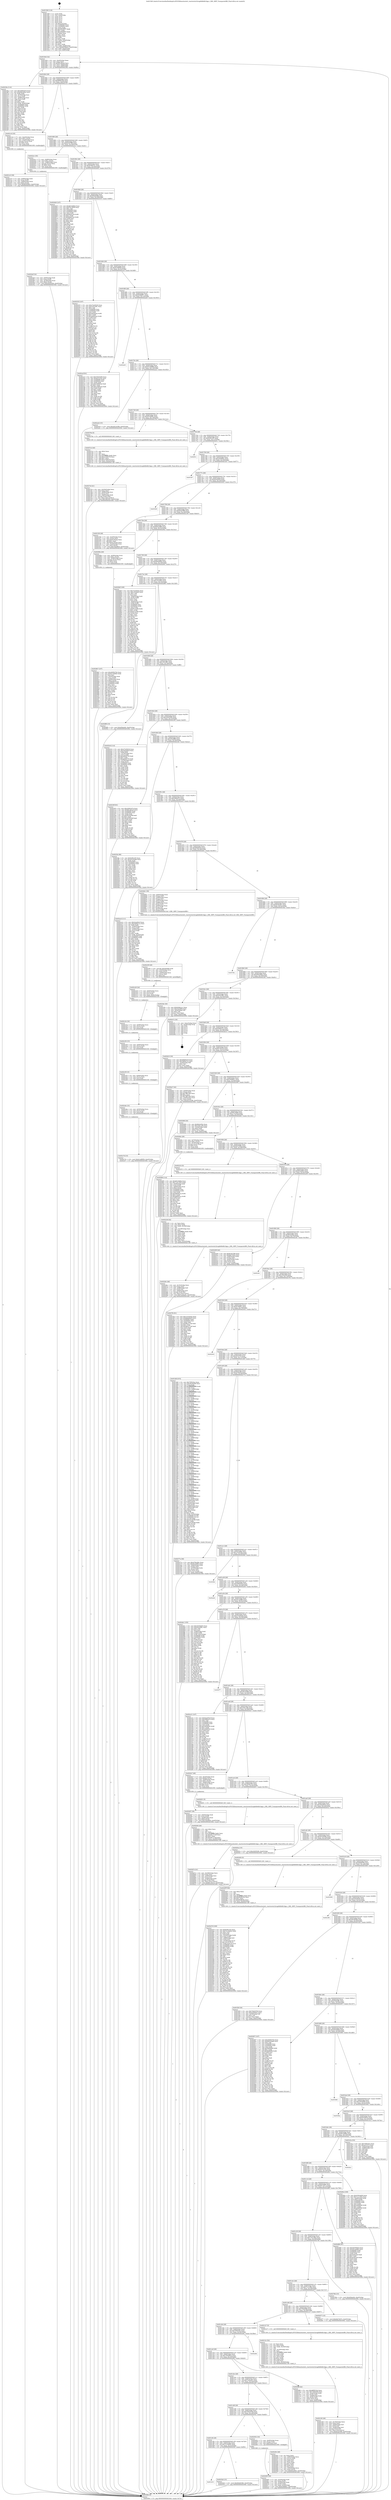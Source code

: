 digraph "0x4015d0" {
  label = "0x4015d0 (/mnt/c/Users/mathe/Desktop/tcc/POCII/binaries/extr_reactoswin32ssgdidibdib1bpp.c_DIB_1BPP_TransparentBlt_Final-ollvm.out::main(0))"
  labelloc = "t"
  node[shape=record]

  Entry [label="",width=0.3,height=0.3,shape=circle,fillcolor=black,style=filled]
  "0x401644" [label="{
     0x401644 [32]\l
     | [instrs]\l
     &nbsp;&nbsp;0x401644 \<+6\>: mov -0xe0(%rbp),%eax\l
     &nbsp;&nbsp;0x40164a \<+2\>: mov %eax,%ecx\l
     &nbsp;&nbsp;0x40164c \<+6\>: sub $0x861ddca0,%ecx\l
     &nbsp;&nbsp;0x401652 \<+6\>: mov %eax,-0xf4(%rbp)\l
     &nbsp;&nbsp;0x401658 \<+6\>: mov %ecx,-0xf8(%rbp)\l
     &nbsp;&nbsp;0x40165e \<+6\>: je 000000000040236a \<main+0xd9a\>\l
  }"]
  "0x40236a" [label="{
     0x40236a [114]\l
     | [instrs]\l
     &nbsp;&nbsp;0x40236a \<+5\>: mov $0x20693d7d,%eax\l
     &nbsp;&nbsp;0x40236f \<+5\>: mov $0xe0b24902,%ecx\l
     &nbsp;&nbsp;0x402374 \<+2\>: xor %edx,%edx\l
     &nbsp;&nbsp;0x402376 \<+4\>: mov -0x78(%rbp),%rsi\l
     &nbsp;&nbsp;0x40237a \<+2\>: mov (%rsi),%edi\l
     &nbsp;&nbsp;0x40237c \<+7\>: mov -0x88(%rbp),%rsi\l
     &nbsp;&nbsp;0x402383 \<+2\>: cmp (%rsi),%edi\l
     &nbsp;&nbsp;0x402385 \<+4\>: setl %r8b\l
     &nbsp;&nbsp;0x402389 \<+4\>: and $0x1,%r8b\l
     &nbsp;&nbsp;0x40238d \<+4\>: mov %r8b,-0x2e(%rbp)\l
     &nbsp;&nbsp;0x402391 \<+7\>: mov 0x406060,%edi\l
     &nbsp;&nbsp;0x402398 \<+8\>: mov 0x406064,%r9d\l
     &nbsp;&nbsp;0x4023a0 \<+3\>: sub $0x1,%edx\l
     &nbsp;&nbsp;0x4023a3 \<+3\>: mov %edi,%r10d\l
     &nbsp;&nbsp;0x4023a6 \<+3\>: add %edx,%r10d\l
     &nbsp;&nbsp;0x4023a9 \<+4\>: imul %r10d,%edi\l
     &nbsp;&nbsp;0x4023ad \<+3\>: and $0x1,%edi\l
     &nbsp;&nbsp;0x4023b0 \<+3\>: cmp $0x0,%edi\l
     &nbsp;&nbsp;0x4023b3 \<+4\>: sete %r8b\l
     &nbsp;&nbsp;0x4023b7 \<+4\>: cmp $0xa,%r9d\l
     &nbsp;&nbsp;0x4023bb \<+4\>: setl %r11b\l
     &nbsp;&nbsp;0x4023bf \<+3\>: mov %r8b,%bl\l
     &nbsp;&nbsp;0x4023c2 \<+3\>: and %r11b,%bl\l
     &nbsp;&nbsp;0x4023c5 \<+3\>: xor %r11b,%r8b\l
     &nbsp;&nbsp;0x4023c8 \<+3\>: or %r8b,%bl\l
     &nbsp;&nbsp;0x4023cb \<+3\>: test $0x1,%bl\l
     &nbsp;&nbsp;0x4023ce \<+3\>: cmovne %ecx,%eax\l
     &nbsp;&nbsp;0x4023d1 \<+6\>: mov %eax,-0xe0(%rbp)\l
     &nbsp;&nbsp;0x4023d7 \<+5\>: jmp 000000000040309e \<main+0x1ace\>\l
  }"]
  "0x401664" [label="{
     0x401664 [28]\l
     | [instrs]\l
     &nbsp;&nbsp;0x401664 \<+5\>: jmp 0000000000401669 \<main+0x99\>\l
     &nbsp;&nbsp;0x401669 \<+6\>: mov -0xf4(%rbp),%eax\l
     &nbsp;&nbsp;0x40166f \<+5\>: sub $0x88f5b7eb,%eax\l
     &nbsp;&nbsp;0x401674 \<+6\>: mov %eax,-0xfc(%rbp)\l
     &nbsp;&nbsp;0x40167a \<+6\>: je 00000000004021c0 \<main+0xbf0\>\l
  }"]
  Exit [label="",width=0.3,height=0.3,shape=circle,fillcolor=black,style=filled,peripheries=2]
  "0x4021c0" [label="{
     0x4021c0 [35]\l
     | [instrs]\l
     &nbsp;&nbsp;0x4021c0 \<+7\>: mov -0xa0(%rbp),%rax\l
     &nbsp;&nbsp;0x4021c7 \<+6\>: movl $0x1,(%rax)\l
     &nbsp;&nbsp;0x4021cd \<+7\>: mov -0xa0(%rbp),%rax\l
     &nbsp;&nbsp;0x4021d4 \<+3\>: movslq (%rax),%rax\l
     &nbsp;&nbsp;0x4021d7 \<+4\>: shl $0x2,%rax\l
     &nbsp;&nbsp;0x4021db \<+3\>: mov %rax,%rdi\l
     &nbsp;&nbsp;0x4021de \<+5\>: call 0000000000401050 \<malloc@plt\>\l
     | [calls]\l
     &nbsp;&nbsp;0x401050 \{1\} (unknown)\l
  }"]
  "0x401680" [label="{
     0x401680 [28]\l
     | [instrs]\l
     &nbsp;&nbsp;0x401680 \<+5\>: jmp 0000000000401685 \<main+0xb5\>\l
     &nbsp;&nbsp;0x401685 \<+6\>: mov -0xf4(%rbp),%eax\l
     &nbsp;&nbsp;0x40168b \<+5\>: sub $0x8c5475f9,%eax\l
     &nbsp;&nbsp;0x401690 \<+6\>: mov %eax,-0x100(%rbp)\l
     &nbsp;&nbsp;0x401696 \<+6\>: je 00000000004022cc \<main+0xcfc\>\l
  }"]
  "0x402c7d" [label="{
     0x402c7d [15]\l
     | [instrs]\l
     &nbsp;&nbsp;0x402c7d \<+10\>: movl $0x91e6f659,-0xe0(%rbp)\l
     &nbsp;&nbsp;0x402c87 \<+5\>: jmp 000000000040309e \<main+0x1ace\>\l
  }"]
  "0x4022cc" [label="{
     0x4022cc [35]\l
     | [instrs]\l
     &nbsp;&nbsp;0x4022cc \<+7\>: mov -0x88(%rbp),%rax\l
     &nbsp;&nbsp;0x4022d3 \<+6\>: movl $0x1,(%rax)\l
     &nbsp;&nbsp;0x4022d9 \<+7\>: mov -0x88(%rbp),%rax\l
     &nbsp;&nbsp;0x4022e0 \<+3\>: movslq (%rax),%rax\l
     &nbsp;&nbsp;0x4022e3 \<+4\>: shl $0x2,%rax\l
     &nbsp;&nbsp;0x4022e7 \<+3\>: mov %rax,%rdi\l
     &nbsp;&nbsp;0x4022ea \<+5\>: call 0000000000401050 \<malloc@plt\>\l
     | [calls]\l
     &nbsp;&nbsp;0x401050 \{1\} (unknown)\l
  }"]
  "0x40169c" [label="{
     0x40169c [28]\l
     | [instrs]\l
     &nbsp;&nbsp;0x40169c \<+5\>: jmp 00000000004016a1 \<main+0xd1\>\l
     &nbsp;&nbsp;0x4016a1 \<+6\>: mov -0xf4(%rbp),%eax\l
     &nbsp;&nbsp;0x4016a7 \<+5\>: sub $0x8c9de1e1,%eax\l
     &nbsp;&nbsp;0x4016ac \<+6\>: mov %eax,-0x104(%rbp)\l
     &nbsp;&nbsp;0x4016b2 \<+6\>: je 0000000000402649 \<main+0x1079\>\l
  }"]
  "0x402c6e" [label="{
     0x402c6e [15]\l
     | [instrs]\l
     &nbsp;&nbsp;0x402c6e \<+4\>: mov -0x50(%rbp),%rcx\l
     &nbsp;&nbsp;0x402c72 \<+3\>: mov (%rcx),%rcx\l
     &nbsp;&nbsp;0x402c75 \<+3\>: mov %rcx,%rdi\l
     &nbsp;&nbsp;0x402c78 \<+5\>: call 0000000000401030 \<free@plt\>\l
     | [calls]\l
     &nbsp;&nbsp;0x401030 \{1\} (unknown)\l
  }"]
  "0x402649" [label="{
     0x402649 [147]\l
     | [instrs]\l
     &nbsp;&nbsp;0x402649 \<+5\>: mov $0x6910ddb4,%eax\l
     &nbsp;&nbsp;0x40264e \<+5\>: mov $0xf7b15b59,%ecx\l
     &nbsp;&nbsp;0x402653 \<+2\>: mov $0x1,%dl\l
     &nbsp;&nbsp;0x402655 \<+7\>: mov 0x406060,%esi\l
     &nbsp;&nbsp;0x40265c \<+7\>: mov 0x406064,%edi\l
     &nbsp;&nbsp;0x402663 \<+3\>: mov %esi,%r8d\l
     &nbsp;&nbsp;0x402666 \<+7\>: add $0xb8afc3a4,%r8d\l
     &nbsp;&nbsp;0x40266d \<+4\>: sub $0x1,%r8d\l
     &nbsp;&nbsp;0x402671 \<+7\>: sub $0xb8afc3a4,%r8d\l
     &nbsp;&nbsp;0x402678 \<+4\>: imul %r8d,%esi\l
     &nbsp;&nbsp;0x40267c \<+3\>: and $0x1,%esi\l
     &nbsp;&nbsp;0x40267f \<+3\>: cmp $0x0,%esi\l
     &nbsp;&nbsp;0x402682 \<+4\>: sete %r9b\l
     &nbsp;&nbsp;0x402686 \<+3\>: cmp $0xa,%edi\l
     &nbsp;&nbsp;0x402689 \<+4\>: setl %r10b\l
     &nbsp;&nbsp;0x40268d \<+3\>: mov %r9b,%r11b\l
     &nbsp;&nbsp;0x402690 \<+4\>: xor $0xff,%r11b\l
     &nbsp;&nbsp;0x402694 \<+3\>: mov %r10b,%bl\l
     &nbsp;&nbsp;0x402697 \<+3\>: xor $0xff,%bl\l
     &nbsp;&nbsp;0x40269a \<+3\>: xor $0x0,%dl\l
     &nbsp;&nbsp;0x40269d \<+3\>: mov %r11b,%r14b\l
     &nbsp;&nbsp;0x4026a0 \<+4\>: and $0x0,%r14b\l
     &nbsp;&nbsp;0x4026a4 \<+3\>: and %dl,%r9b\l
     &nbsp;&nbsp;0x4026a7 \<+3\>: mov %bl,%r15b\l
     &nbsp;&nbsp;0x4026aa \<+4\>: and $0x0,%r15b\l
     &nbsp;&nbsp;0x4026ae \<+3\>: and %dl,%r10b\l
     &nbsp;&nbsp;0x4026b1 \<+3\>: or %r9b,%r14b\l
     &nbsp;&nbsp;0x4026b4 \<+3\>: or %r10b,%r15b\l
     &nbsp;&nbsp;0x4026b7 \<+3\>: xor %r15b,%r14b\l
     &nbsp;&nbsp;0x4026ba \<+3\>: or %bl,%r11b\l
     &nbsp;&nbsp;0x4026bd \<+4\>: xor $0xff,%r11b\l
     &nbsp;&nbsp;0x4026c1 \<+3\>: or $0x0,%dl\l
     &nbsp;&nbsp;0x4026c4 \<+3\>: and %dl,%r11b\l
     &nbsp;&nbsp;0x4026c7 \<+3\>: or %r11b,%r14b\l
     &nbsp;&nbsp;0x4026ca \<+4\>: test $0x1,%r14b\l
     &nbsp;&nbsp;0x4026ce \<+3\>: cmovne %ecx,%eax\l
     &nbsp;&nbsp;0x4026d1 \<+6\>: mov %eax,-0xe0(%rbp)\l
     &nbsp;&nbsp;0x4026d7 \<+5\>: jmp 000000000040309e \<main+0x1ace\>\l
  }"]
  "0x4016b8" [label="{
     0x4016b8 [28]\l
     | [instrs]\l
     &nbsp;&nbsp;0x4016b8 \<+5\>: jmp 00000000004016bd \<main+0xed\>\l
     &nbsp;&nbsp;0x4016bd \<+6\>: mov -0xf4(%rbp),%eax\l
     &nbsp;&nbsp;0x4016c3 \<+5\>: sub $0x90d29386,%eax\l
     &nbsp;&nbsp;0x4016c8 \<+6\>: mov %eax,-0x108(%rbp)\l
     &nbsp;&nbsp;0x4016ce \<+6\>: je 0000000000402535 \<main+0xf65\>\l
  }"]
  "0x402c5f" [label="{
     0x402c5f [15]\l
     | [instrs]\l
     &nbsp;&nbsp;0x402c5f \<+4\>: mov -0x68(%rbp),%rcx\l
     &nbsp;&nbsp;0x402c63 \<+3\>: mov (%rcx),%rcx\l
     &nbsp;&nbsp;0x402c66 \<+3\>: mov %rcx,%rdi\l
     &nbsp;&nbsp;0x402c69 \<+5\>: call 0000000000401030 \<free@plt\>\l
     | [calls]\l
     &nbsp;&nbsp;0x401030 \{1\} (unknown)\l
  }"]
  "0x402535" [label="{
     0x402535 [147]\l
     | [instrs]\l
     &nbsp;&nbsp;0x402535 \<+5\>: mov $0x27ed3b36,%eax\l
     &nbsp;&nbsp;0x40253a \<+5\>: mov $0xc3f31d81,%ecx\l
     &nbsp;&nbsp;0x40253f \<+2\>: mov $0x1,%dl\l
     &nbsp;&nbsp;0x402541 \<+7\>: mov 0x406060,%esi\l
     &nbsp;&nbsp;0x402548 \<+7\>: mov 0x406064,%edi\l
     &nbsp;&nbsp;0x40254f \<+3\>: mov %esi,%r8d\l
     &nbsp;&nbsp;0x402552 \<+7\>: add $0xa6d26ae2,%r8d\l
     &nbsp;&nbsp;0x402559 \<+4\>: sub $0x1,%r8d\l
     &nbsp;&nbsp;0x40255d \<+7\>: sub $0xa6d26ae2,%r8d\l
     &nbsp;&nbsp;0x402564 \<+4\>: imul %r8d,%esi\l
     &nbsp;&nbsp;0x402568 \<+3\>: and $0x1,%esi\l
     &nbsp;&nbsp;0x40256b \<+3\>: cmp $0x0,%esi\l
     &nbsp;&nbsp;0x40256e \<+4\>: sete %r9b\l
     &nbsp;&nbsp;0x402572 \<+3\>: cmp $0xa,%edi\l
     &nbsp;&nbsp;0x402575 \<+4\>: setl %r10b\l
     &nbsp;&nbsp;0x402579 \<+3\>: mov %r9b,%r11b\l
     &nbsp;&nbsp;0x40257c \<+4\>: xor $0xff,%r11b\l
     &nbsp;&nbsp;0x402580 \<+3\>: mov %r10b,%bl\l
     &nbsp;&nbsp;0x402583 \<+3\>: xor $0xff,%bl\l
     &nbsp;&nbsp;0x402586 \<+3\>: xor $0x0,%dl\l
     &nbsp;&nbsp;0x402589 \<+3\>: mov %r11b,%r14b\l
     &nbsp;&nbsp;0x40258c \<+4\>: and $0x0,%r14b\l
     &nbsp;&nbsp;0x402590 \<+3\>: and %dl,%r9b\l
     &nbsp;&nbsp;0x402593 \<+3\>: mov %bl,%r15b\l
     &nbsp;&nbsp;0x402596 \<+4\>: and $0x0,%r15b\l
     &nbsp;&nbsp;0x40259a \<+3\>: and %dl,%r10b\l
     &nbsp;&nbsp;0x40259d \<+3\>: or %r9b,%r14b\l
     &nbsp;&nbsp;0x4025a0 \<+3\>: or %r10b,%r15b\l
     &nbsp;&nbsp;0x4025a3 \<+3\>: xor %r15b,%r14b\l
     &nbsp;&nbsp;0x4025a6 \<+3\>: or %bl,%r11b\l
     &nbsp;&nbsp;0x4025a9 \<+4\>: xor $0xff,%r11b\l
     &nbsp;&nbsp;0x4025ad \<+3\>: or $0x0,%dl\l
     &nbsp;&nbsp;0x4025b0 \<+3\>: and %dl,%r11b\l
     &nbsp;&nbsp;0x4025b3 \<+3\>: or %r11b,%r14b\l
     &nbsp;&nbsp;0x4025b6 \<+4\>: test $0x1,%r14b\l
     &nbsp;&nbsp;0x4025ba \<+3\>: cmovne %ecx,%eax\l
     &nbsp;&nbsp;0x4025bd \<+6\>: mov %eax,-0xe0(%rbp)\l
     &nbsp;&nbsp;0x4025c3 \<+5\>: jmp 000000000040309e \<main+0x1ace\>\l
  }"]
  "0x4016d4" [label="{
     0x4016d4 [28]\l
     | [instrs]\l
     &nbsp;&nbsp;0x4016d4 \<+5\>: jmp 00000000004016d9 \<main+0x109\>\l
     &nbsp;&nbsp;0x4016d9 \<+6\>: mov -0xf4(%rbp),%eax\l
     &nbsp;&nbsp;0x4016df \<+5\>: sub $0x91e6f659,%eax\l
     &nbsp;&nbsp;0x4016e4 \<+6\>: mov %eax,-0x10c(%rbp)\l
     &nbsp;&nbsp;0x4016ea \<+6\>: je 0000000000402caf \<main+0x16df\>\l
  }"]
  "0x402c50" [label="{
     0x402c50 [15]\l
     | [instrs]\l
     &nbsp;&nbsp;0x402c50 \<+4\>: mov -0x80(%rbp),%rcx\l
     &nbsp;&nbsp;0x402c54 \<+3\>: mov (%rcx),%rcx\l
     &nbsp;&nbsp;0x402c57 \<+3\>: mov %rcx,%rdi\l
     &nbsp;&nbsp;0x402c5a \<+5\>: call 0000000000401030 \<free@plt\>\l
     | [calls]\l
     &nbsp;&nbsp;0x401030 \{1\} (unknown)\l
  }"]
  "0x402caf" [label="{
     0x402caf [91]\l
     | [instrs]\l
     &nbsp;&nbsp;0x402caf \<+5\>: mov $0x5383eb99,%eax\l
     &nbsp;&nbsp;0x402cb4 \<+5\>: mov $0x6cf1ac5e,%ecx\l
     &nbsp;&nbsp;0x402cb9 \<+7\>: mov 0x406060,%edx\l
     &nbsp;&nbsp;0x402cc0 \<+7\>: mov 0x406064,%esi\l
     &nbsp;&nbsp;0x402cc7 \<+2\>: mov %edx,%edi\l
     &nbsp;&nbsp;0x402cc9 \<+6\>: sub $0xc34663a4,%edi\l
     &nbsp;&nbsp;0x402ccf \<+3\>: sub $0x1,%edi\l
     &nbsp;&nbsp;0x402cd2 \<+6\>: add $0xc34663a4,%edi\l
     &nbsp;&nbsp;0x402cd8 \<+3\>: imul %edi,%edx\l
     &nbsp;&nbsp;0x402cdb \<+3\>: and $0x1,%edx\l
     &nbsp;&nbsp;0x402cde \<+3\>: cmp $0x0,%edx\l
     &nbsp;&nbsp;0x402ce1 \<+4\>: sete %r8b\l
     &nbsp;&nbsp;0x402ce5 \<+3\>: cmp $0xa,%esi\l
     &nbsp;&nbsp;0x402ce8 \<+4\>: setl %r9b\l
     &nbsp;&nbsp;0x402cec \<+3\>: mov %r8b,%r10b\l
     &nbsp;&nbsp;0x402cef \<+3\>: and %r9b,%r10b\l
     &nbsp;&nbsp;0x402cf2 \<+3\>: xor %r9b,%r8b\l
     &nbsp;&nbsp;0x402cf5 \<+3\>: or %r8b,%r10b\l
     &nbsp;&nbsp;0x402cf8 \<+4\>: test $0x1,%r10b\l
     &nbsp;&nbsp;0x402cfc \<+3\>: cmovne %ecx,%eax\l
     &nbsp;&nbsp;0x402cff \<+6\>: mov %eax,-0xe0(%rbp)\l
     &nbsp;&nbsp;0x402d05 \<+5\>: jmp 000000000040309e \<main+0x1ace\>\l
  }"]
  "0x4016f0" [label="{
     0x4016f0 [28]\l
     | [instrs]\l
     &nbsp;&nbsp;0x4016f0 \<+5\>: jmp 00000000004016f5 \<main+0x125\>\l
     &nbsp;&nbsp;0x4016f5 \<+6\>: mov -0xf4(%rbp),%eax\l
     &nbsp;&nbsp;0x4016fb \<+5\>: sub $0x9208d871,%eax\l
     &nbsp;&nbsp;0x401700 \<+6\>: mov %eax,-0x110(%rbp)\l
     &nbsp;&nbsp;0x401706 \<+6\>: je 0000000000402ed3 \<main+0x1903\>\l
  }"]
  "0x402c3e" [label="{
     0x402c3e [18]\l
     | [instrs]\l
     &nbsp;&nbsp;0x402c3e \<+7\>: mov -0x98(%rbp),%rcx\l
     &nbsp;&nbsp;0x402c45 \<+3\>: mov (%rcx),%rcx\l
     &nbsp;&nbsp;0x402c48 \<+3\>: mov %rcx,%rdi\l
     &nbsp;&nbsp;0x402c4b \<+5\>: call 0000000000401030 \<free@plt\>\l
     | [calls]\l
     &nbsp;&nbsp;0x401030 \{1\} (unknown)\l
  }"]
  "0x402ed3" [label="{
     0x402ed3\l
  }", style=dashed]
  "0x40170c" [label="{
     0x40170c [28]\l
     | [instrs]\l
     &nbsp;&nbsp;0x40170c \<+5\>: jmp 0000000000401711 \<main+0x141\>\l
     &nbsp;&nbsp;0x401711 \<+6\>: mov -0xf4(%rbp),%eax\l
     &nbsp;&nbsp;0x401717 \<+5\>: sub $0x9319d96b,%eax\l
     &nbsp;&nbsp;0x40171c \<+6\>: mov %eax,-0x114(%rbp)\l
     &nbsp;&nbsp;0x401722 \<+6\>: je 0000000000402a22 \<main+0x1452\>\l
  }"]
  "0x402c26" [label="{
     0x402c26 [24]\l
     | [instrs]\l
     &nbsp;&nbsp;0x402c26 \<+7\>: mov -0xb0(%rbp),%rcx\l
     &nbsp;&nbsp;0x402c2d \<+3\>: mov (%rcx),%rcx\l
     &nbsp;&nbsp;0x402c30 \<+3\>: mov %rcx,%rdi\l
     &nbsp;&nbsp;0x402c33 \<+6\>: mov %eax,-0x20c(%rbp)\l
     &nbsp;&nbsp;0x402c39 \<+5\>: call 0000000000401030 \<free@plt\>\l
     | [calls]\l
     &nbsp;&nbsp;0x401030 \{1\} (unknown)\l
  }"]
  "0x402a22" [label="{
     0x402a22 [15]\l
     | [instrs]\l
     &nbsp;&nbsp;0x402a22 \<+10\>: movl $0x2831639b,-0xe0(%rbp)\l
     &nbsp;&nbsp;0x402a2c \<+5\>: jmp 000000000040309e \<main+0x1ace\>\l
  }"]
  "0x401728" [label="{
     0x401728 [28]\l
     | [instrs]\l
     &nbsp;&nbsp;0x401728 \<+5\>: jmp 000000000040172d \<main+0x15d\>\l
     &nbsp;&nbsp;0x40172d \<+6\>: mov -0xf4(%rbp),%eax\l
     &nbsp;&nbsp;0x401733 \<+5\>: sub $0x951b69fc,%eax\l
     &nbsp;&nbsp;0x401738 \<+6\>: mov %eax,-0x118(%rbp)\l
     &nbsp;&nbsp;0x40173e \<+6\>: je 000000000040279e \<main+0x11ce\>\l
  }"]
  "0x402c09" [label="{
     0x402c09 [29]\l
     | [instrs]\l
     &nbsp;&nbsp;0x402c09 \<+10\>: movabs $0x4040b6,%rdi\l
     &nbsp;&nbsp;0x402c13 \<+4\>: mov -0x40(%rbp),%rcx\l
     &nbsp;&nbsp;0x402c17 \<+2\>: mov %eax,(%rcx)\l
     &nbsp;&nbsp;0x402c19 \<+4\>: mov -0x40(%rbp),%rcx\l
     &nbsp;&nbsp;0x402c1d \<+2\>: mov (%rcx),%esi\l
     &nbsp;&nbsp;0x402c1f \<+2\>: mov $0x0,%al\l
     &nbsp;&nbsp;0x402c21 \<+5\>: call 0000000000401040 \<printf@plt\>\l
     | [calls]\l
     &nbsp;&nbsp;0x401040 \{1\} (unknown)\l
  }"]
  "0x40279e" [label="{
     0x40279e [5]\l
     | [instrs]\l
     &nbsp;&nbsp;0x40279e \<+5\>: call 0000000000401160 \<next_i\>\l
     | [calls]\l
     &nbsp;&nbsp;0x401160 \{1\} (/mnt/c/Users/mathe/Desktop/tcc/POCII/binaries/extr_reactoswin32ssgdidibdib1bpp.c_DIB_1BPP_TransparentBlt_Final-ollvm.out::next_i)\l
  }"]
  "0x401744" [label="{
     0x401744 [28]\l
     | [instrs]\l
     &nbsp;&nbsp;0x401744 \<+5\>: jmp 0000000000401749 \<main+0x179\>\l
     &nbsp;&nbsp;0x401749 \<+6\>: mov -0xf4(%rbp),%eax\l
     &nbsp;&nbsp;0x40174f \<+5\>: sub $0x9cf612f3,%eax\l
     &nbsp;&nbsp;0x401754 \<+6\>: mov %eax,-0x11c(%rbp)\l
     &nbsp;&nbsp;0x40175a \<+6\>: je 0000000000402f1c \<main+0x194c\>\l
  }"]
  "0x402b7e" [label="{
     0x402b7e [41]\l
     | [instrs]\l
     &nbsp;&nbsp;0x402b7e \<+6\>: mov -0x208(%rbp),%ecx\l
     &nbsp;&nbsp;0x402b84 \<+3\>: imul %eax,%ecx\l
     &nbsp;&nbsp;0x402b87 \<+4\>: mov -0x50(%rbp),%rsi\l
     &nbsp;&nbsp;0x402b8b \<+3\>: mov (%rsi),%rsi\l
     &nbsp;&nbsp;0x402b8e \<+4\>: mov -0x48(%rbp),%rdi\l
     &nbsp;&nbsp;0x402b92 \<+3\>: movslq (%rdi),%rdi\l
     &nbsp;&nbsp;0x402b95 \<+3\>: mov %ecx,(%rsi,%rdi,4)\l
     &nbsp;&nbsp;0x402b98 \<+10\>: movl $0xf0130216,-0xe0(%rbp)\l
     &nbsp;&nbsp;0x402ba2 \<+5\>: jmp 000000000040309e \<main+0x1ace\>\l
  }"]
  "0x402f1c" [label="{
     0x402f1c\l
  }", style=dashed]
  "0x401760" [label="{
     0x401760 [28]\l
     | [instrs]\l
     &nbsp;&nbsp;0x401760 \<+5\>: jmp 0000000000401765 \<main+0x195\>\l
     &nbsp;&nbsp;0x401765 \<+6\>: mov -0xf4(%rbp),%eax\l
     &nbsp;&nbsp;0x40176b \<+5\>: sub $0xacb5902c,%eax\l
     &nbsp;&nbsp;0x401770 \<+6\>: mov %eax,-0x120(%rbp)\l
     &nbsp;&nbsp;0x401776 \<+6\>: je 0000000000401f47 \<main+0x977\>\l
  }"]
  "0x402b56" [label="{
     0x402b56 [40]\l
     | [instrs]\l
     &nbsp;&nbsp;0x402b56 \<+5\>: mov $0x2,%ecx\l
     &nbsp;&nbsp;0x402b5b \<+1\>: cltd\l
     &nbsp;&nbsp;0x402b5c \<+2\>: idiv %ecx\l
     &nbsp;&nbsp;0x402b5e \<+6\>: imul $0xfffffffe,%edx,%ecx\l
     &nbsp;&nbsp;0x402b64 \<+6\>: sub $0x48137a5f,%ecx\l
     &nbsp;&nbsp;0x402b6a \<+3\>: add $0x1,%ecx\l
     &nbsp;&nbsp;0x402b6d \<+6\>: add $0x48137a5f,%ecx\l
     &nbsp;&nbsp;0x402b73 \<+6\>: mov %ecx,-0x208(%rbp)\l
     &nbsp;&nbsp;0x402b79 \<+5\>: call 0000000000401160 \<next_i\>\l
     | [calls]\l
     &nbsp;&nbsp;0x401160 \{1\} (/mnt/c/Users/mathe/Desktop/tcc/POCII/binaries/extr_reactoswin32ssgdidibdib1bpp.c_DIB_1BPP_TransparentBlt_Final-ollvm.out::next_i)\l
  }"]
  "0x401f47" [label="{
     0x401f47\l
  }", style=dashed]
  "0x40177c" [label="{
     0x40177c [28]\l
     | [instrs]\l
     &nbsp;&nbsp;0x40177c \<+5\>: jmp 0000000000401781 \<main+0x1b1\>\l
     &nbsp;&nbsp;0x401781 \<+6\>: mov -0xf4(%rbp),%eax\l
     &nbsp;&nbsp;0x401787 \<+5\>: sub $0xb2e494cf,%eax\l
     &nbsp;&nbsp;0x40178c \<+6\>: mov %eax,-0x124(%rbp)\l
     &nbsp;&nbsp;0x401792 \<+6\>: je 0000000000403045 \<main+0x1a75\>\l
  }"]
  "0x4029b7" [label="{
     0x4029b7 [107]\l
     | [instrs]\l
     &nbsp;&nbsp;0x4029b7 \<+5\>: mov $0x4095b794,%ecx\l
     &nbsp;&nbsp;0x4029bc \<+5\>: mov $0x9319d96b,%edx\l
     &nbsp;&nbsp;0x4029c1 \<+2\>: xor %esi,%esi\l
     &nbsp;&nbsp;0x4029c3 \<+4\>: mov -0x50(%rbp),%rdi\l
     &nbsp;&nbsp;0x4029c7 \<+3\>: mov %rax,(%rdi)\l
     &nbsp;&nbsp;0x4029ca \<+4\>: mov -0x48(%rbp),%rax\l
     &nbsp;&nbsp;0x4029ce \<+6\>: movl $0x0,(%rax)\l
     &nbsp;&nbsp;0x4029d4 \<+8\>: mov 0x406060,%r8d\l
     &nbsp;&nbsp;0x4029dc \<+8\>: mov 0x406064,%r9d\l
     &nbsp;&nbsp;0x4029e4 \<+3\>: sub $0x1,%esi\l
     &nbsp;&nbsp;0x4029e7 \<+3\>: mov %r8d,%r10d\l
     &nbsp;&nbsp;0x4029ea \<+3\>: add %esi,%r10d\l
     &nbsp;&nbsp;0x4029ed \<+4\>: imul %r10d,%r8d\l
     &nbsp;&nbsp;0x4029f1 \<+4\>: and $0x1,%r8d\l
     &nbsp;&nbsp;0x4029f5 \<+4\>: cmp $0x0,%r8d\l
     &nbsp;&nbsp;0x4029f9 \<+4\>: sete %r11b\l
     &nbsp;&nbsp;0x4029fd \<+4\>: cmp $0xa,%r9d\l
     &nbsp;&nbsp;0x402a01 \<+3\>: setl %bl\l
     &nbsp;&nbsp;0x402a04 \<+3\>: mov %r11b,%r14b\l
     &nbsp;&nbsp;0x402a07 \<+3\>: and %bl,%r14b\l
     &nbsp;&nbsp;0x402a0a \<+3\>: xor %bl,%r11b\l
     &nbsp;&nbsp;0x402a0d \<+3\>: or %r11b,%r14b\l
     &nbsp;&nbsp;0x402a10 \<+4\>: test $0x1,%r14b\l
     &nbsp;&nbsp;0x402a14 \<+3\>: cmovne %edx,%ecx\l
     &nbsp;&nbsp;0x402a17 \<+6\>: mov %ecx,-0xe0(%rbp)\l
     &nbsp;&nbsp;0x402a1d \<+5\>: jmp 000000000040309e \<main+0x1ace\>\l
  }"]
  "0x403045" [label="{
     0x403045\l
  }", style=dashed]
  "0x401798" [label="{
     0x401798 [28]\l
     | [instrs]\l
     &nbsp;&nbsp;0x401798 \<+5\>: jmp 000000000040179d \<main+0x1cd\>\l
     &nbsp;&nbsp;0x40179d \<+6\>: mov -0xf4(%rbp),%eax\l
     &nbsp;&nbsp;0x4017a3 \<+5\>: sub $0xb5ad7f99,%eax\l
     &nbsp;&nbsp;0x4017a8 \<+6\>: mov %eax,-0x128(%rbp)\l
     &nbsp;&nbsp;0x4017ae \<+6\>: je 0000000000402190 \<main+0xbc0\>\l
  }"]
  "0x4027cb" [label="{
     0x4027cb [41]\l
     | [instrs]\l
     &nbsp;&nbsp;0x4027cb \<+6\>: mov -0x204(%rbp),%ecx\l
     &nbsp;&nbsp;0x4027d1 \<+3\>: imul %eax,%ecx\l
     &nbsp;&nbsp;0x4027d4 \<+4\>: mov -0x68(%rbp),%rsi\l
     &nbsp;&nbsp;0x4027d8 \<+3\>: mov (%rsi),%rsi\l
     &nbsp;&nbsp;0x4027db \<+4\>: mov -0x60(%rbp),%rdi\l
     &nbsp;&nbsp;0x4027df \<+3\>: movslq (%rdi),%rdi\l
     &nbsp;&nbsp;0x4027e2 \<+3\>: mov %ecx,(%rsi,%rdi,4)\l
     &nbsp;&nbsp;0x4027e5 \<+10\>: movl $0x1f62305,-0xe0(%rbp)\l
     &nbsp;&nbsp;0x4027ef \<+5\>: jmp 000000000040309e \<main+0x1ace\>\l
  }"]
  "0x402190" [label="{
     0x402190 [48]\l
     | [instrs]\l
     &nbsp;&nbsp;0x402190 \<+7\>: mov -0xa8(%rbp),%rax\l
     &nbsp;&nbsp;0x402197 \<+2\>: mov (%rax),%ecx\l
     &nbsp;&nbsp;0x402199 \<+6\>: sub $0x913f3aea,%ecx\l
     &nbsp;&nbsp;0x40219f \<+3\>: add $0x1,%ecx\l
     &nbsp;&nbsp;0x4021a2 \<+6\>: add $0x913f3aea,%ecx\l
     &nbsp;&nbsp;0x4021a8 \<+7\>: mov -0xa8(%rbp),%rax\l
     &nbsp;&nbsp;0x4021af \<+2\>: mov %ecx,(%rax)\l
     &nbsp;&nbsp;0x4021b1 \<+10\>: movl $0x792e98c0,-0xe0(%rbp)\l
     &nbsp;&nbsp;0x4021bb \<+5\>: jmp 000000000040309e \<main+0x1ace\>\l
  }"]
  "0x4017b4" [label="{
     0x4017b4 [28]\l
     | [instrs]\l
     &nbsp;&nbsp;0x4017b4 \<+5\>: jmp 00000000004017b9 \<main+0x1e9\>\l
     &nbsp;&nbsp;0x4017b9 \<+6\>: mov -0xf4(%rbp),%eax\l
     &nbsp;&nbsp;0x4017bf \<+5\>: sub $0xbb523db6,%eax\l
     &nbsp;&nbsp;0x4017c4 \<+6\>: mov %eax,-0x12c(%rbp)\l
     &nbsp;&nbsp;0x4017ca \<+6\>: je 000000000040299a \<main+0x13ca\>\l
  }"]
  "0x4027a3" [label="{
     0x4027a3 [40]\l
     | [instrs]\l
     &nbsp;&nbsp;0x4027a3 \<+5\>: mov $0x2,%ecx\l
     &nbsp;&nbsp;0x4027a8 \<+1\>: cltd\l
     &nbsp;&nbsp;0x4027a9 \<+2\>: idiv %ecx\l
     &nbsp;&nbsp;0x4027ab \<+6\>: imul $0xfffffffe,%edx,%ecx\l
     &nbsp;&nbsp;0x4027b1 \<+6\>: sub $0xa15dd378,%ecx\l
     &nbsp;&nbsp;0x4027b7 \<+3\>: add $0x1,%ecx\l
     &nbsp;&nbsp;0x4027ba \<+6\>: add $0xa15dd378,%ecx\l
     &nbsp;&nbsp;0x4027c0 \<+6\>: mov %ecx,-0x204(%rbp)\l
     &nbsp;&nbsp;0x4027c6 \<+5\>: call 0000000000401160 \<next_i\>\l
     | [calls]\l
     &nbsp;&nbsp;0x401160 \{1\} (/mnt/c/Users/mathe/Desktop/tcc/POCII/binaries/extr_reactoswin32ssgdidibdib1bpp.c_DIB_1BPP_TransparentBlt_Final-ollvm.out::next_i)\l
  }"]
  "0x40299a" [label="{
     0x40299a [29]\l
     | [instrs]\l
     &nbsp;&nbsp;0x40299a \<+4\>: mov -0x58(%rbp),%rax\l
     &nbsp;&nbsp;0x40299e \<+6\>: movl $0x1,(%rax)\l
     &nbsp;&nbsp;0x4029a4 \<+4\>: mov -0x58(%rbp),%rax\l
     &nbsp;&nbsp;0x4029a8 \<+3\>: movslq (%rax),%rax\l
     &nbsp;&nbsp;0x4029ab \<+4\>: shl $0x2,%rax\l
     &nbsp;&nbsp;0x4029af \<+3\>: mov %rax,%rdi\l
     &nbsp;&nbsp;0x4029b2 \<+5\>: call 0000000000401050 \<malloc@plt\>\l
     | [calls]\l
     &nbsp;&nbsp;0x401050 \{1\} (unknown)\l
  }"]
  "0x4017d0" [label="{
     0x4017d0 [28]\l
     | [instrs]\l
     &nbsp;&nbsp;0x4017d0 \<+5\>: jmp 00000000004017d5 \<main+0x205\>\l
     &nbsp;&nbsp;0x4017d5 \<+6\>: mov -0xf4(%rbp),%eax\l
     &nbsp;&nbsp;0x4017db \<+5\>: sub $0xbbee8d45,%eax\l
     &nbsp;&nbsp;0x4017e0 \<+6\>: mov %eax,-0x130(%rbp)\l
     &nbsp;&nbsp;0x4017e6 \<+6\>: je 000000000040284f \<main+0x127f\>\l
  }"]
  "0x4026f9" [label="{
     0x4026f9 [114]\l
     | [instrs]\l
     &nbsp;&nbsp;0x4026f9 \<+5\>: mov $0x6910ddb4,%ecx\l
     &nbsp;&nbsp;0x4026fe \<+5\>: mov $0x7181c5b5,%edx\l
     &nbsp;&nbsp;0x402703 \<+4\>: mov -0x68(%rbp),%rdi\l
     &nbsp;&nbsp;0x402707 \<+3\>: mov %rax,(%rdi)\l
     &nbsp;&nbsp;0x40270a \<+4\>: mov -0x60(%rbp),%rax\l
     &nbsp;&nbsp;0x40270e \<+6\>: movl $0x0,(%rax)\l
     &nbsp;&nbsp;0x402714 \<+7\>: mov 0x406060,%esi\l
     &nbsp;&nbsp;0x40271b \<+8\>: mov 0x406064,%r8d\l
     &nbsp;&nbsp;0x402723 \<+3\>: mov %esi,%r9d\l
     &nbsp;&nbsp;0x402726 \<+7\>: add $0xdd095cca,%r9d\l
     &nbsp;&nbsp;0x40272d \<+4\>: sub $0x1,%r9d\l
     &nbsp;&nbsp;0x402731 \<+7\>: sub $0xdd095cca,%r9d\l
     &nbsp;&nbsp;0x402738 \<+4\>: imul %r9d,%esi\l
     &nbsp;&nbsp;0x40273c \<+3\>: and $0x1,%esi\l
     &nbsp;&nbsp;0x40273f \<+3\>: cmp $0x0,%esi\l
     &nbsp;&nbsp;0x402742 \<+4\>: sete %r10b\l
     &nbsp;&nbsp;0x402746 \<+4\>: cmp $0xa,%r8d\l
     &nbsp;&nbsp;0x40274a \<+4\>: setl %r11b\l
     &nbsp;&nbsp;0x40274e \<+3\>: mov %r10b,%bl\l
     &nbsp;&nbsp;0x402751 \<+3\>: and %r11b,%bl\l
     &nbsp;&nbsp;0x402754 \<+3\>: xor %r11b,%r10b\l
     &nbsp;&nbsp;0x402757 \<+3\>: or %r10b,%bl\l
     &nbsp;&nbsp;0x40275a \<+3\>: test $0x1,%bl\l
     &nbsp;&nbsp;0x40275d \<+3\>: cmovne %edx,%ecx\l
     &nbsp;&nbsp;0x402760 \<+6\>: mov %ecx,-0xe0(%rbp)\l
     &nbsp;&nbsp;0x402766 \<+5\>: jmp 000000000040309e \<main+0x1ace\>\l
  }"]
  "0x40284f" [label="{
     0x40284f [169]\l
     | [instrs]\l
     &nbsp;&nbsp;0x40284f \<+5\>: mov $0x15a3639a,%eax\l
     &nbsp;&nbsp;0x402854 \<+5\>: mov $0xc1fc29d3,%ecx\l
     &nbsp;&nbsp;0x402859 \<+2\>: mov $0x1,%dl\l
     &nbsp;&nbsp;0x40285b \<+2\>: xor %esi,%esi\l
     &nbsp;&nbsp;0x40285d \<+4\>: mov -0x60(%rbp),%rdi\l
     &nbsp;&nbsp;0x402861 \<+3\>: mov (%rdi),%r8d\l
     &nbsp;&nbsp;0x402864 \<+3\>: sub $0x1,%esi\l
     &nbsp;&nbsp;0x402867 \<+3\>: sub %esi,%r8d\l
     &nbsp;&nbsp;0x40286a \<+4\>: mov -0x60(%rbp),%rdi\l
     &nbsp;&nbsp;0x40286e \<+3\>: mov %r8d,(%rdi)\l
     &nbsp;&nbsp;0x402871 \<+7\>: mov 0x406060,%esi\l
     &nbsp;&nbsp;0x402878 \<+8\>: mov 0x406064,%r8d\l
     &nbsp;&nbsp;0x402880 \<+3\>: mov %esi,%r9d\l
     &nbsp;&nbsp;0x402883 \<+7\>: sub $0x87cccf56,%r9d\l
     &nbsp;&nbsp;0x40288a \<+4\>: sub $0x1,%r9d\l
     &nbsp;&nbsp;0x40288e \<+7\>: add $0x87cccf56,%r9d\l
     &nbsp;&nbsp;0x402895 \<+4\>: imul %r9d,%esi\l
     &nbsp;&nbsp;0x402899 \<+3\>: and $0x1,%esi\l
     &nbsp;&nbsp;0x40289c \<+3\>: cmp $0x0,%esi\l
     &nbsp;&nbsp;0x40289f \<+4\>: sete %r10b\l
     &nbsp;&nbsp;0x4028a3 \<+4\>: cmp $0xa,%r8d\l
     &nbsp;&nbsp;0x4028a7 \<+4\>: setl %r11b\l
     &nbsp;&nbsp;0x4028ab \<+3\>: mov %r10b,%bl\l
     &nbsp;&nbsp;0x4028ae \<+3\>: xor $0xff,%bl\l
     &nbsp;&nbsp;0x4028b1 \<+3\>: mov %r11b,%r14b\l
     &nbsp;&nbsp;0x4028b4 \<+4\>: xor $0xff,%r14b\l
     &nbsp;&nbsp;0x4028b8 \<+3\>: xor $0x1,%dl\l
     &nbsp;&nbsp;0x4028bb \<+3\>: mov %bl,%r15b\l
     &nbsp;&nbsp;0x4028be \<+4\>: and $0xff,%r15b\l
     &nbsp;&nbsp;0x4028c2 \<+3\>: and %dl,%r10b\l
     &nbsp;&nbsp;0x4028c5 \<+3\>: mov %r14b,%r12b\l
     &nbsp;&nbsp;0x4028c8 \<+4\>: and $0xff,%r12b\l
     &nbsp;&nbsp;0x4028cc \<+3\>: and %dl,%r11b\l
     &nbsp;&nbsp;0x4028cf \<+3\>: or %r10b,%r15b\l
     &nbsp;&nbsp;0x4028d2 \<+3\>: or %r11b,%r12b\l
     &nbsp;&nbsp;0x4028d5 \<+3\>: xor %r12b,%r15b\l
     &nbsp;&nbsp;0x4028d8 \<+3\>: or %r14b,%bl\l
     &nbsp;&nbsp;0x4028db \<+3\>: xor $0xff,%bl\l
     &nbsp;&nbsp;0x4028de \<+3\>: or $0x1,%dl\l
     &nbsp;&nbsp;0x4028e1 \<+2\>: and %dl,%bl\l
     &nbsp;&nbsp;0x4028e3 \<+3\>: or %bl,%r15b\l
     &nbsp;&nbsp;0x4028e6 \<+4\>: test $0x1,%r15b\l
     &nbsp;&nbsp;0x4028ea \<+3\>: cmovne %ecx,%eax\l
     &nbsp;&nbsp;0x4028ed \<+6\>: mov %eax,-0xe0(%rbp)\l
     &nbsp;&nbsp;0x4028f3 \<+5\>: jmp 000000000040309e \<main+0x1ace\>\l
  }"]
  "0x4017ec" [label="{
     0x4017ec [28]\l
     | [instrs]\l
     &nbsp;&nbsp;0x4017ec \<+5\>: jmp 00000000004017f1 \<main+0x221\>\l
     &nbsp;&nbsp;0x4017f1 \<+6\>: mov -0xf4(%rbp),%eax\l
     &nbsp;&nbsp;0x4017f7 \<+5\>: sub $0xc1fc29d3,%eax\l
     &nbsp;&nbsp;0x4017fc \<+6\>: mov %eax,-0x134(%rbp)\l
     &nbsp;&nbsp;0x401802 \<+6\>: je 00000000004028f8 \<main+0x1328\>\l
  }"]
  "0x401d10" [label="{
     0x401d10\l
  }", style=dashed]
  "0x4028f8" [label="{
     0x4028f8 [15]\l
     | [instrs]\l
     &nbsp;&nbsp;0x4028f8 \<+10\>: movl $0xd5eba94,-0xe0(%rbp)\l
     &nbsp;&nbsp;0x402902 \<+5\>: jmp 000000000040309e \<main+0x1ace\>\l
  }"]
  "0x401808" [label="{
     0x401808 [28]\l
     | [instrs]\l
     &nbsp;&nbsp;0x401808 \<+5\>: jmp 000000000040180d \<main+0x23d\>\l
     &nbsp;&nbsp;0x40180d \<+6\>: mov -0xf4(%rbp),%eax\l
     &nbsp;&nbsp;0x401813 \<+5\>: sub $0xc3f31d81,%eax\l
     &nbsp;&nbsp;0x401818 \<+6\>: mov %eax,-0x138(%rbp)\l
     &nbsp;&nbsp;0x40181e \<+6\>: je 00000000004025c8 \<main+0xff8\>\l
  }"]
  "0x402526" [label="{
     0x402526 [15]\l
     | [instrs]\l
     &nbsp;&nbsp;0x402526 \<+10\>: movl $0x90d29386,-0xe0(%rbp)\l
     &nbsp;&nbsp;0x402530 \<+5\>: jmp 000000000040309e \<main+0x1ace\>\l
  }"]
  "0x4025c8" [label="{
     0x4025c8 [114]\l
     | [instrs]\l
     &nbsp;&nbsp;0x4025c8 \<+5\>: mov $0x27ed3b36,%eax\l
     &nbsp;&nbsp;0x4025cd \<+5\>: mov $0x3dae0bc0,%ecx\l
     &nbsp;&nbsp;0x4025d2 \<+2\>: xor %edx,%edx\l
     &nbsp;&nbsp;0x4025d4 \<+4\>: mov -0x78(%rbp),%rsi\l
     &nbsp;&nbsp;0x4025d8 \<+2\>: mov (%rsi),%edi\l
     &nbsp;&nbsp;0x4025da \<+6\>: add $0xae944735,%edi\l
     &nbsp;&nbsp;0x4025e0 \<+3\>: add $0x1,%edi\l
     &nbsp;&nbsp;0x4025e3 \<+6\>: sub $0xae944735,%edi\l
     &nbsp;&nbsp;0x4025e9 \<+4\>: mov -0x78(%rbp),%rsi\l
     &nbsp;&nbsp;0x4025ed \<+2\>: mov %edi,(%rsi)\l
     &nbsp;&nbsp;0x4025ef \<+7\>: mov 0x406060,%edi\l
     &nbsp;&nbsp;0x4025f6 \<+8\>: mov 0x406064,%r8d\l
     &nbsp;&nbsp;0x4025fe \<+3\>: sub $0x1,%edx\l
     &nbsp;&nbsp;0x402601 \<+3\>: mov %edi,%r9d\l
     &nbsp;&nbsp;0x402604 \<+3\>: add %edx,%r9d\l
     &nbsp;&nbsp;0x402607 \<+4\>: imul %r9d,%edi\l
     &nbsp;&nbsp;0x40260b \<+3\>: and $0x1,%edi\l
     &nbsp;&nbsp;0x40260e \<+3\>: cmp $0x0,%edi\l
     &nbsp;&nbsp;0x402611 \<+4\>: sete %r10b\l
     &nbsp;&nbsp;0x402615 \<+4\>: cmp $0xa,%r8d\l
     &nbsp;&nbsp;0x402619 \<+4\>: setl %r11b\l
     &nbsp;&nbsp;0x40261d \<+3\>: mov %r10b,%bl\l
     &nbsp;&nbsp;0x402620 \<+3\>: and %r11b,%bl\l
     &nbsp;&nbsp;0x402623 \<+3\>: xor %r11b,%r10b\l
     &nbsp;&nbsp;0x402626 \<+3\>: or %r10b,%bl\l
     &nbsp;&nbsp;0x402629 \<+3\>: test $0x1,%bl\l
     &nbsp;&nbsp;0x40262c \<+3\>: cmovne %ecx,%eax\l
     &nbsp;&nbsp;0x40262f \<+6\>: mov %eax,-0xe0(%rbp)\l
     &nbsp;&nbsp;0x402635 \<+5\>: jmp 000000000040309e \<main+0x1ace\>\l
  }"]
  "0x401824" [label="{
     0x401824 [28]\l
     | [instrs]\l
     &nbsp;&nbsp;0x401824 \<+5\>: jmp 0000000000401829 \<main+0x259\>\l
     &nbsp;&nbsp;0x401829 \<+6\>: mov -0xf4(%rbp),%eax\l
     &nbsp;&nbsp;0x40182f \<+5\>: sub $0xc8205206,%eax\l
     &nbsp;&nbsp;0x401834 \<+6\>: mov %eax,-0x13c(%rbp)\l
     &nbsp;&nbsp;0x40183a \<+6\>: je 000000000040230f \<main+0xd3f\>\l
  }"]
  "0x40247d" [label="{
     0x40247d [169]\l
     | [instrs]\l
     &nbsp;&nbsp;0x40247d \<+5\>: mov $0x9cf612f3,%ecx\l
     &nbsp;&nbsp;0x402482 \<+5\>: mov $0x7e12be64,%edx\l
     &nbsp;&nbsp;0x402487 \<+3\>: mov $0x1,%sil\l
     &nbsp;&nbsp;0x40248a \<+2\>: xor %edi,%edi\l
     &nbsp;&nbsp;0x40248c \<+7\>: mov -0x200(%rbp),%r8d\l
     &nbsp;&nbsp;0x402493 \<+4\>: imul %eax,%r8d\l
     &nbsp;&nbsp;0x402497 \<+4\>: mov -0x80(%rbp),%r9\l
     &nbsp;&nbsp;0x40249b \<+3\>: mov (%r9),%r9\l
     &nbsp;&nbsp;0x40249e \<+4\>: mov -0x78(%rbp),%r10\l
     &nbsp;&nbsp;0x4024a2 \<+3\>: movslq (%r10),%r10\l
     &nbsp;&nbsp;0x4024a5 \<+4\>: mov %r8d,(%r9,%r10,4)\l
     &nbsp;&nbsp;0x4024a9 \<+7\>: mov 0x406060,%eax\l
     &nbsp;&nbsp;0x4024b0 \<+8\>: mov 0x406064,%r8d\l
     &nbsp;&nbsp;0x4024b8 \<+3\>: sub $0x1,%edi\l
     &nbsp;&nbsp;0x4024bb \<+3\>: mov %eax,%r11d\l
     &nbsp;&nbsp;0x4024be \<+3\>: add %edi,%r11d\l
     &nbsp;&nbsp;0x4024c1 \<+4\>: imul %r11d,%eax\l
     &nbsp;&nbsp;0x4024c5 \<+3\>: and $0x1,%eax\l
     &nbsp;&nbsp;0x4024c8 \<+3\>: cmp $0x0,%eax\l
     &nbsp;&nbsp;0x4024cb \<+3\>: sete %bl\l
     &nbsp;&nbsp;0x4024ce \<+4\>: cmp $0xa,%r8d\l
     &nbsp;&nbsp;0x4024d2 \<+4\>: setl %r14b\l
     &nbsp;&nbsp;0x4024d6 \<+3\>: mov %bl,%r15b\l
     &nbsp;&nbsp;0x4024d9 \<+4\>: xor $0xff,%r15b\l
     &nbsp;&nbsp;0x4024dd \<+3\>: mov %r14b,%r12b\l
     &nbsp;&nbsp;0x4024e0 \<+4\>: xor $0xff,%r12b\l
     &nbsp;&nbsp;0x4024e4 \<+4\>: xor $0x1,%sil\l
     &nbsp;&nbsp;0x4024e8 \<+3\>: mov %r15b,%r13b\l
     &nbsp;&nbsp;0x4024eb \<+4\>: and $0xff,%r13b\l
     &nbsp;&nbsp;0x4024ef \<+3\>: and %sil,%bl\l
     &nbsp;&nbsp;0x4024f2 \<+3\>: mov %r12b,%al\l
     &nbsp;&nbsp;0x4024f5 \<+2\>: and $0xff,%al\l
     &nbsp;&nbsp;0x4024f7 \<+3\>: and %sil,%r14b\l
     &nbsp;&nbsp;0x4024fa \<+3\>: or %bl,%r13b\l
     &nbsp;&nbsp;0x4024fd \<+3\>: or %r14b,%al\l
     &nbsp;&nbsp;0x402500 \<+3\>: xor %al,%r13b\l
     &nbsp;&nbsp;0x402503 \<+3\>: or %r12b,%r15b\l
     &nbsp;&nbsp;0x402506 \<+4\>: xor $0xff,%r15b\l
     &nbsp;&nbsp;0x40250a \<+4\>: or $0x1,%sil\l
     &nbsp;&nbsp;0x40250e \<+3\>: and %sil,%r15b\l
     &nbsp;&nbsp;0x402511 \<+3\>: or %r15b,%r13b\l
     &nbsp;&nbsp;0x402514 \<+4\>: test $0x1,%r13b\l
     &nbsp;&nbsp;0x402518 \<+3\>: cmovne %edx,%ecx\l
     &nbsp;&nbsp;0x40251b \<+6\>: mov %ecx,-0xe0(%rbp)\l
     &nbsp;&nbsp;0x402521 \<+5\>: jmp 000000000040309e \<main+0x1ace\>\l
  }"]
  "0x40230f" [label="{
     0x40230f [91]\l
     | [instrs]\l
     &nbsp;&nbsp;0x40230f \<+5\>: mov $0x20693d7d,%eax\l
     &nbsp;&nbsp;0x402314 \<+5\>: mov $0x861ddca0,%ecx\l
     &nbsp;&nbsp;0x402319 \<+7\>: mov 0x406060,%edx\l
     &nbsp;&nbsp;0x402320 \<+7\>: mov 0x406064,%esi\l
     &nbsp;&nbsp;0x402327 \<+2\>: mov %edx,%edi\l
     &nbsp;&nbsp;0x402329 \<+6\>: sub $0xd530e58f,%edi\l
     &nbsp;&nbsp;0x40232f \<+3\>: sub $0x1,%edi\l
     &nbsp;&nbsp;0x402332 \<+6\>: add $0xd530e58f,%edi\l
     &nbsp;&nbsp;0x402338 \<+3\>: imul %edi,%edx\l
     &nbsp;&nbsp;0x40233b \<+3\>: and $0x1,%edx\l
     &nbsp;&nbsp;0x40233e \<+3\>: cmp $0x0,%edx\l
     &nbsp;&nbsp;0x402341 \<+4\>: sete %r8b\l
     &nbsp;&nbsp;0x402345 \<+3\>: cmp $0xa,%esi\l
     &nbsp;&nbsp;0x402348 \<+4\>: setl %r9b\l
     &nbsp;&nbsp;0x40234c \<+3\>: mov %r8b,%r10b\l
     &nbsp;&nbsp;0x40234f \<+3\>: and %r9b,%r10b\l
     &nbsp;&nbsp;0x402352 \<+3\>: xor %r9b,%r8b\l
     &nbsp;&nbsp;0x402355 \<+3\>: or %r8b,%r10b\l
     &nbsp;&nbsp;0x402358 \<+4\>: test $0x1,%r10b\l
     &nbsp;&nbsp;0x40235c \<+3\>: cmovne %ecx,%eax\l
     &nbsp;&nbsp;0x40235f \<+6\>: mov %eax,-0xe0(%rbp)\l
     &nbsp;&nbsp;0x402365 \<+5\>: jmp 000000000040309e \<main+0x1ace\>\l
  }"]
  "0x401840" [label="{
     0x401840 [28]\l
     | [instrs]\l
     &nbsp;&nbsp;0x401840 \<+5\>: jmp 0000000000401845 \<main+0x275\>\l
     &nbsp;&nbsp;0x401845 \<+6\>: mov -0xf4(%rbp),%eax\l
     &nbsp;&nbsp;0x40184b \<+5\>: sub $0xcf324f8d,%eax\l
     &nbsp;&nbsp;0x401850 \<+6\>: mov %eax,-0x140(%rbp)\l
     &nbsp;&nbsp;0x401856 \<+6\>: je 00000000004023fa \<main+0xe2a\>\l
  }"]
  "0x402455" [label="{
     0x402455 [40]\l
     | [instrs]\l
     &nbsp;&nbsp;0x402455 \<+5\>: mov $0x2,%ecx\l
     &nbsp;&nbsp;0x40245a \<+1\>: cltd\l
     &nbsp;&nbsp;0x40245b \<+2\>: idiv %ecx\l
     &nbsp;&nbsp;0x40245d \<+6\>: imul $0xfffffffe,%edx,%ecx\l
     &nbsp;&nbsp;0x402463 \<+6\>: add $0xd02fb35e,%ecx\l
     &nbsp;&nbsp;0x402469 \<+3\>: add $0x1,%ecx\l
     &nbsp;&nbsp;0x40246c \<+6\>: sub $0xd02fb35e,%ecx\l
     &nbsp;&nbsp;0x402472 \<+6\>: mov %ecx,-0x200(%rbp)\l
     &nbsp;&nbsp;0x402478 \<+5\>: call 0000000000401160 \<next_i\>\l
     | [calls]\l
     &nbsp;&nbsp;0x401160 \{1\} (/mnt/c/Users/mathe/Desktop/tcc/POCII/binaries/extr_reactoswin32ssgdidibdib1bpp.c_DIB_1BPP_TransparentBlt_Final-ollvm.out::next_i)\l
  }"]
  "0x4023fa" [label="{
     0x4023fa [86]\l
     | [instrs]\l
     &nbsp;&nbsp;0x4023fa \<+5\>: mov $0x9cf612f3,%eax\l
     &nbsp;&nbsp;0x4023ff \<+5\>: mov $0x401654db,%ecx\l
     &nbsp;&nbsp;0x402404 \<+2\>: xor %edx,%edx\l
     &nbsp;&nbsp;0x402406 \<+7\>: mov 0x406060,%esi\l
     &nbsp;&nbsp;0x40240d \<+7\>: mov 0x406064,%edi\l
     &nbsp;&nbsp;0x402414 \<+3\>: sub $0x1,%edx\l
     &nbsp;&nbsp;0x402417 \<+3\>: mov %esi,%r8d\l
     &nbsp;&nbsp;0x40241a \<+3\>: add %edx,%r8d\l
     &nbsp;&nbsp;0x40241d \<+4\>: imul %r8d,%esi\l
     &nbsp;&nbsp;0x402421 \<+3\>: and $0x1,%esi\l
     &nbsp;&nbsp;0x402424 \<+3\>: cmp $0x0,%esi\l
     &nbsp;&nbsp;0x402427 \<+4\>: sete %r9b\l
     &nbsp;&nbsp;0x40242b \<+3\>: cmp $0xa,%edi\l
     &nbsp;&nbsp;0x40242e \<+4\>: setl %r10b\l
     &nbsp;&nbsp;0x402432 \<+3\>: mov %r9b,%r11b\l
     &nbsp;&nbsp;0x402435 \<+3\>: and %r10b,%r11b\l
     &nbsp;&nbsp;0x402438 \<+3\>: xor %r10b,%r9b\l
     &nbsp;&nbsp;0x40243b \<+3\>: or %r9b,%r11b\l
     &nbsp;&nbsp;0x40243e \<+4\>: test $0x1,%r11b\l
     &nbsp;&nbsp;0x402442 \<+3\>: cmovne %ecx,%eax\l
     &nbsp;&nbsp;0x402445 \<+6\>: mov %eax,-0xe0(%rbp)\l
     &nbsp;&nbsp;0x40244b \<+5\>: jmp 000000000040309e \<main+0x1ace\>\l
  }"]
  "0x40185c" [label="{
     0x40185c [28]\l
     | [instrs]\l
     &nbsp;&nbsp;0x40185c \<+5\>: jmp 0000000000401861 \<main+0x291\>\l
     &nbsp;&nbsp;0x401861 \<+6\>: mov -0xf4(%rbp),%eax\l
     &nbsp;&nbsp;0x401867 \<+5\>: sub $0xcfd0ea12,%eax\l
     &nbsp;&nbsp;0x40186c \<+6\>: mov %eax,-0x144(%rbp)\l
     &nbsp;&nbsp;0x401872 \<+6\>: je 0000000000402ac4 \<main+0x14f4\>\l
  }"]
  "0x4022ef" [label="{
     0x4022ef [32]\l
     | [instrs]\l
     &nbsp;&nbsp;0x4022ef \<+4\>: mov -0x80(%rbp),%rdi\l
     &nbsp;&nbsp;0x4022f3 \<+3\>: mov %rax,(%rdi)\l
     &nbsp;&nbsp;0x4022f6 \<+4\>: mov -0x78(%rbp),%rax\l
     &nbsp;&nbsp;0x4022fa \<+6\>: movl $0x0,(%rax)\l
     &nbsp;&nbsp;0x402300 \<+10\>: movl $0xc8205206,-0xe0(%rbp)\l
     &nbsp;&nbsp;0x40230a \<+5\>: jmp 000000000040309e \<main+0x1ace\>\l
  }"]
  "0x402ac4" [label="{
     0x402ac4 [111]\l
     | [instrs]\l
     &nbsp;&nbsp;0x402ac4 \<+5\>: mov $0xb2e494cf,%eax\l
     &nbsp;&nbsp;0x402ac9 \<+5\>: mov $0xe4992c1a,%ecx\l
     &nbsp;&nbsp;0x402ace \<+2\>: xor %edx,%edx\l
     &nbsp;&nbsp;0x402ad0 \<+4\>: mov -0x48(%rbp),%rsi\l
     &nbsp;&nbsp;0x402ad4 \<+2\>: mov (%rsi),%edi\l
     &nbsp;&nbsp;0x402ad6 \<+4\>: mov -0x58(%rbp),%rsi\l
     &nbsp;&nbsp;0x402ada \<+2\>: cmp (%rsi),%edi\l
     &nbsp;&nbsp;0x402adc \<+4\>: setl %r8b\l
     &nbsp;&nbsp;0x402ae0 \<+4\>: and $0x1,%r8b\l
     &nbsp;&nbsp;0x402ae4 \<+4\>: mov %r8b,-0x2d(%rbp)\l
     &nbsp;&nbsp;0x402ae8 \<+7\>: mov 0x406060,%edi\l
     &nbsp;&nbsp;0x402aef \<+8\>: mov 0x406064,%r9d\l
     &nbsp;&nbsp;0x402af7 \<+3\>: sub $0x1,%edx\l
     &nbsp;&nbsp;0x402afa \<+3\>: mov %edi,%r10d\l
     &nbsp;&nbsp;0x402afd \<+3\>: add %edx,%r10d\l
     &nbsp;&nbsp;0x402b00 \<+4\>: imul %r10d,%edi\l
     &nbsp;&nbsp;0x402b04 \<+3\>: and $0x1,%edi\l
     &nbsp;&nbsp;0x402b07 \<+3\>: cmp $0x0,%edi\l
     &nbsp;&nbsp;0x402b0a \<+4\>: sete %r8b\l
     &nbsp;&nbsp;0x402b0e \<+4\>: cmp $0xa,%r9d\l
     &nbsp;&nbsp;0x402b12 \<+4\>: setl %r11b\l
     &nbsp;&nbsp;0x402b16 \<+3\>: mov %r8b,%bl\l
     &nbsp;&nbsp;0x402b19 \<+3\>: and %r11b,%bl\l
     &nbsp;&nbsp;0x402b1c \<+3\>: xor %r11b,%r8b\l
     &nbsp;&nbsp;0x402b1f \<+3\>: or %r8b,%bl\l
     &nbsp;&nbsp;0x402b22 \<+3\>: test $0x1,%bl\l
     &nbsp;&nbsp;0x402b25 \<+3\>: cmovne %ecx,%eax\l
     &nbsp;&nbsp;0x402b28 \<+6\>: mov %eax,-0xe0(%rbp)\l
     &nbsp;&nbsp;0x402b2e \<+5\>: jmp 000000000040309e \<main+0x1ace\>\l
  }"]
  "0x401878" [label="{
     0x401878 [28]\l
     | [instrs]\l
     &nbsp;&nbsp;0x401878 \<+5\>: jmp 000000000040187d \<main+0x2ad\>\l
     &nbsp;&nbsp;0x40187d \<+6\>: mov -0xf4(%rbp),%eax\l
     &nbsp;&nbsp;0x401883 \<+5\>: sub $0xd08d03c9,%eax\l
     &nbsp;&nbsp;0x401888 \<+6\>: mov %eax,-0x148(%rbp)\l
     &nbsp;&nbsp;0x40188e \<+6\>: je 0000000000402bd1 \<main+0x1601\>\l
  }"]
  "0x40226c" [label="{
     0x40226c [48]\l
     | [instrs]\l
     &nbsp;&nbsp;0x40226c \<+6\>: mov -0x1fc(%rbp),%ecx\l
     &nbsp;&nbsp;0x402272 \<+3\>: imul %eax,%ecx\l
     &nbsp;&nbsp;0x402275 \<+7\>: mov -0x98(%rbp),%r8\l
     &nbsp;&nbsp;0x40227c \<+3\>: mov (%r8),%r8\l
     &nbsp;&nbsp;0x40227f \<+7\>: mov -0x90(%rbp),%r9\l
     &nbsp;&nbsp;0x402286 \<+3\>: movslq (%r9),%r9\l
     &nbsp;&nbsp;0x402289 \<+4\>: mov %ecx,(%r8,%r9,4)\l
     &nbsp;&nbsp;0x40228d \<+10\>: movl $0x7ac8aad1,-0xe0(%rbp)\l
     &nbsp;&nbsp;0x402297 \<+5\>: jmp 000000000040309e \<main+0x1ace\>\l
  }"]
  "0x402bd1" [label="{
     0x402bd1 [56]\l
     | [instrs]\l
     &nbsp;&nbsp;0x402bd1 \<+7\>: mov -0xb0(%rbp),%rax\l
     &nbsp;&nbsp;0x402bd8 \<+3\>: mov (%rax),%rdi\l
     &nbsp;&nbsp;0x402bdb \<+7\>: mov -0x98(%rbp),%rax\l
     &nbsp;&nbsp;0x402be2 \<+3\>: mov (%rax),%rsi\l
     &nbsp;&nbsp;0x402be5 \<+4\>: mov -0x80(%rbp),%rax\l
     &nbsp;&nbsp;0x402be9 \<+3\>: mov (%rax),%rdx\l
     &nbsp;&nbsp;0x402bec \<+4\>: mov -0x68(%rbp),%rax\l
     &nbsp;&nbsp;0x402bf0 \<+3\>: mov (%rax),%rcx\l
     &nbsp;&nbsp;0x402bf3 \<+4\>: mov -0x50(%rbp),%rax\l
     &nbsp;&nbsp;0x402bf7 \<+3\>: mov (%rax),%r8\l
     &nbsp;&nbsp;0x402bfa \<+7\>: mov -0xc0(%rbp),%rax\l
     &nbsp;&nbsp;0x402c01 \<+3\>: mov (%rax),%r9d\l
     &nbsp;&nbsp;0x402c04 \<+5\>: call 00000000004015a0 \<DIB_1BPP_TransparentBlt\>\l
     | [calls]\l
     &nbsp;&nbsp;0x4015a0 \{1\} (/mnt/c/Users/mathe/Desktop/tcc/POCII/binaries/extr_reactoswin32ssgdidibdib1bpp.c_DIB_1BPP_TransparentBlt_Final-ollvm.out::DIB_1BPP_TransparentBlt)\l
  }"]
  "0x401894" [label="{
     0x401894 [28]\l
     | [instrs]\l
     &nbsp;&nbsp;0x401894 \<+5\>: jmp 0000000000401899 \<main+0x2c9\>\l
     &nbsp;&nbsp;0x401899 \<+6\>: mov -0xf4(%rbp),%eax\l
     &nbsp;&nbsp;0x40189f \<+5\>: sub $0xde35ea61,%eax\l
     &nbsp;&nbsp;0x4018a4 \<+6\>: mov %eax,-0x14c(%rbp)\l
     &nbsp;&nbsp;0x4018aa \<+6\>: je 0000000000401fda \<main+0xa0a\>\l
  }"]
  "0x402238" [label="{
     0x402238 [52]\l
     | [instrs]\l
     &nbsp;&nbsp;0x402238 \<+2\>: xor %ecx,%ecx\l
     &nbsp;&nbsp;0x40223a \<+5\>: mov $0x2,%edx\l
     &nbsp;&nbsp;0x40223f \<+6\>: mov %edx,-0x1f8(%rbp)\l
     &nbsp;&nbsp;0x402245 \<+1\>: cltd\l
     &nbsp;&nbsp;0x402246 \<+6\>: mov -0x1f8(%rbp),%esi\l
     &nbsp;&nbsp;0x40224c \<+2\>: idiv %esi\l
     &nbsp;&nbsp;0x40224e \<+6\>: imul $0xfffffffe,%edx,%edx\l
     &nbsp;&nbsp;0x402254 \<+2\>: mov %ecx,%edi\l
     &nbsp;&nbsp;0x402256 \<+2\>: sub %edx,%edi\l
     &nbsp;&nbsp;0x402258 \<+2\>: mov %ecx,%edx\l
     &nbsp;&nbsp;0x40225a \<+3\>: sub $0x1,%edx\l
     &nbsp;&nbsp;0x40225d \<+2\>: add %edx,%edi\l
     &nbsp;&nbsp;0x40225f \<+2\>: sub %edi,%ecx\l
     &nbsp;&nbsp;0x402261 \<+6\>: mov %ecx,-0x1fc(%rbp)\l
     &nbsp;&nbsp;0x402267 \<+5\>: call 0000000000401160 \<next_i\>\l
     | [calls]\l
     &nbsp;&nbsp;0x401160 \{1\} (/mnt/c/Users/mathe/Desktop/tcc/POCII/binaries/extr_reactoswin32ssgdidibdib1bpp.c_DIB_1BPP_TransparentBlt_Final-ollvm.out::next_i)\l
  }"]
  "0x401fda" [label="{
     0x401fda\l
  }", style=dashed]
  "0x4018b0" [label="{
     0x4018b0 [28]\l
     | [instrs]\l
     &nbsp;&nbsp;0x4018b0 \<+5\>: jmp 00000000004018b5 \<main+0x2e5\>\l
     &nbsp;&nbsp;0x4018b5 \<+6\>: mov -0xf4(%rbp),%eax\l
     &nbsp;&nbsp;0x4018bb \<+5\>: sub $0xe0b24902,%eax\l
     &nbsp;&nbsp;0x4018c0 \<+6\>: mov %eax,-0x150(%rbp)\l
     &nbsp;&nbsp;0x4018c6 \<+6\>: je 00000000004023dc \<main+0xe0c\>\l
  }"]
  "0x4021e3" [label="{
     0x4021e3 [38]\l
     | [instrs]\l
     &nbsp;&nbsp;0x4021e3 \<+7\>: mov -0x98(%rbp),%rdi\l
     &nbsp;&nbsp;0x4021ea \<+3\>: mov %rax,(%rdi)\l
     &nbsp;&nbsp;0x4021ed \<+7\>: mov -0x90(%rbp),%rax\l
     &nbsp;&nbsp;0x4021f4 \<+6\>: movl $0x0,(%rax)\l
     &nbsp;&nbsp;0x4021fa \<+10\>: movl $0xfd3e26b3,-0xe0(%rbp)\l
     &nbsp;&nbsp;0x402204 \<+5\>: jmp 000000000040309e \<main+0x1ace\>\l
  }"]
  "0x4023dc" [label="{
     0x4023dc [30]\l
     | [instrs]\l
     &nbsp;&nbsp;0x4023dc \<+5\>: mov $0x8c9de1e1,%eax\l
     &nbsp;&nbsp;0x4023e1 \<+5\>: mov $0xcf324f8d,%ecx\l
     &nbsp;&nbsp;0x4023e6 \<+3\>: mov -0x2e(%rbp),%dl\l
     &nbsp;&nbsp;0x4023e9 \<+3\>: test $0x1,%dl\l
     &nbsp;&nbsp;0x4023ec \<+3\>: cmovne %ecx,%eax\l
     &nbsp;&nbsp;0x4023ef \<+6\>: mov %eax,-0xe0(%rbp)\l
     &nbsp;&nbsp;0x4023f5 \<+5\>: jmp 000000000040309e \<main+0x1ace\>\l
  }"]
  "0x4018cc" [label="{
     0x4018cc [28]\l
     | [instrs]\l
     &nbsp;&nbsp;0x4018cc \<+5\>: jmp 00000000004018d1 \<main+0x301\>\l
     &nbsp;&nbsp;0x4018d1 \<+6\>: mov -0xf4(%rbp),%eax\l
     &nbsp;&nbsp;0x4018d7 \<+5\>: sub $0xe4243fb1,%eax\l
     &nbsp;&nbsp;0x4018dc \<+6\>: mov %eax,-0x154(%rbp)\l
     &nbsp;&nbsp;0x4018e2 \<+6\>: je 0000000000402e7c \<main+0x18ac\>\l
  }"]
  "0x402160" [label="{
     0x402160 [48]\l
     | [instrs]\l
     &nbsp;&nbsp;0x402160 \<+6\>: mov -0x1f4(%rbp),%ecx\l
     &nbsp;&nbsp;0x402166 \<+3\>: imul %eax,%ecx\l
     &nbsp;&nbsp;0x402169 \<+7\>: mov -0xb0(%rbp),%r8\l
     &nbsp;&nbsp;0x402170 \<+3\>: mov (%r8),%r8\l
     &nbsp;&nbsp;0x402173 \<+7\>: mov -0xa8(%rbp),%r9\l
     &nbsp;&nbsp;0x40217a \<+3\>: movslq (%r9),%r9\l
     &nbsp;&nbsp;0x40217d \<+4\>: mov %ecx,(%r8,%r9,4)\l
     &nbsp;&nbsp;0x402181 \<+10\>: movl $0xb5ad7f99,-0xe0(%rbp)\l
     &nbsp;&nbsp;0x40218b \<+5\>: jmp 000000000040309e \<main+0x1ace\>\l
  }"]
  "0x402e7c" [label="{
     0x402e7c [18]\l
     | [instrs]\l
     &nbsp;&nbsp;0x402e7c \<+3\>: mov -0x2c(%rbp),%eax\l
     &nbsp;&nbsp;0x402e7f \<+4\>: lea -0x28(%rbp),%rsp\l
     &nbsp;&nbsp;0x402e83 \<+1\>: pop %rbx\l
     &nbsp;&nbsp;0x402e84 \<+2\>: pop %r12\l
     &nbsp;&nbsp;0x402e86 \<+2\>: pop %r13\l
     &nbsp;&nbsp;0x402e88 \<+2\>: pop %r14\l
     &nbsp;&nbsp;0x402e8a \<+2\>: pop %r15\l
     &nbsp;&nbsp;0x402e8c \<+1\>: pop %rbp\l
     &nbsp;&nbsp;0x402e8d \<+1\>: ret\l
  }"]
  "0x4018e8" [label="{
     0x4018e8 [28]\l
     | [instrs]\l
     &nbsp;&nbsp;0x4018e8 \<+5\>: jmp 00000000004018ed \<main+0x31d\>\l
     &nbsp;&nbsp;0x4018ed \<+6\>: mov -0xf4(%rbp),%eax\l
     &nbsp;&nbsp;0x4018f3 \<+5\>: sub $0xe4992c1a,%eax\l
     &nbsp;&nbsp;0x4018f8 \<+6\>: mov %eax,-0x158(%rbp)\l
     &nbsp;&nbsp;0x4018fe \<+6\>: je 0000000000402b33 \<main+0x1563\>\l
  }"]
  "0x40212c" [label="{
     0x40212c [52]\l
     | [instrs]\l
     &nbsp;&nbsp;0x40212c \<+2\>: xor %ecx,%ecx\l
     &nbsp;&nbsp;0x40212e \<+5\>: mov $0x2,%edx\l
     &nbsp;&nbsp;0x402133 \<+6\>: mov %edx,-0x1f0(%rbp)\l
     &nbsp;&nbsp;0x402139 \<+1\>: cltd\l
     &nbsp;&nbsp;0x40213a \<+6\>: mov -0x1f0(%rbp),%esi\l
     &nbsp;&nbsp;0x402140 \<+2\>: idiv %esi\l
     &nbsp;&nbsp;0x402142 \<+6\>: imul $0xfffffffe,%edx,%edx\l
     &nbsp;&nbsp;0x402148 \<+2\>: mov %ecx,%edi\l
     &nbsp;&nbsp;0x40214a \<+2\>: sub %edx,%edi\l
     &nbsp;&nbsp;0x40214c \<+2\>: mov %ecx,%edx\l
     &nbsp;&nbsp;0x40214e \<+3\>: sub $0x1,%edx\l
     &nbsp;&nbsp;0x402151 \<+2\>: add %edx,%edi\l
     &nbsp;&nbsp;0x402153 \<+2\>: sub %edi,%ecx\l
     &nbsp;&nbsp;0x402155 \<+6\>: mov %ecx,-0x1f4(%rbp)\l
     &nbsp;&nbsp;0x40215b \<+5\>: call 0000000000401160 \<next_i\>\l
     | [calls]\l
     &nbsp;&nbsp;0x401160 \{1\} (/mnt/c/Users/mathe/Desktop/tcc/POCII/binaries/extr_reactoswin32ssgdidibdib1bpp.c_DIB_1BPP_TransparentBlt_Final-ollvm.out::next_i)\l
  }"]
  "0x402b33" [label="{
     0x402b33 [30]\l
     | [instrs]\l
     &nbsp;&nbsp;0x402b33 \<+5\>: mov $0xd08d03c9,%eax\l
     &nbsp;&nbsp;0x402b38 \<+5\>: mov $0x3806e7e3,%ecx\l
     &nbsp;&nbsp;0x402b3d \<+3\>: mov -0x2d(%rbp),%dl\l
     &nbsp;&nbsp;0x402b40 \<+3\>: test $0x1,%dl\l
     &nbsp;&nbsp;0x402b43 \<+3\>: cmovne %ecx,%eax\l
     &nbsp;&nbsp;0x402b46 \<+6\>: mov %eax,-0xe0(%rbp)\l
     &nbsp;&nbsp;0x402b4c \<+5\>: jmp 000000000040309e \<main+0x1ace\>\l
  }"]
  "0x401904" [label="{
     0x401904 [28]\l
     | [instrs]\l
     &nbsp;&nbsp;0x401904 \<+5\>: jmp 0000000000401909 \<main+0x339\>\l
     &nbsp;&nbsp;0x401909 \<+6\>: mov -0xf4(%rbp),%eax\l
     &nbsp;&nbsp;0x40190f \<+5\>: sub $0xf0130216,%eax\l
     &nbsp;&nbsp;0x401914 \<+6\>: mov %eax,-0x15c(%rbp)\l
     &nbsp;&nbsp;0x40191a \<+6\>: je 0000000000402ba7 \<main+0x15d7\>\l
  }"]
  "0x4020d7" [label="{
     0x4020d7 [38]\l
     | [instrs]\l
     &nbsp;&nbsp;0x4020d7 \<+7\>: mov -0xb0(%rbp),%rdi\l
     &nbsp;&nbsp;0x4020de \<+3\>: mov %rax,(%rdi)\l
     &nbsp;&nbsp;0x4020e1 \<+7\>: mov -0xa8(%rbp),%rax\l
     &nbsp;&nbsp;0x4020e8 \<+6\>: movl $0x0,(%rax)\l
     &nbsp;&nbsp;0x4020ee \<+10\>: movl $0x792e98c0,-0xe0(%rbp)\l
     &nbsp;&nbsp;0x4020f8 \<+5\>: jmp 000000000040309e \<main+0x1ace\>\l
  }"]
  "0x402ba7" [label="{
     0x402ba7 [42]\l
     | [instrs]\l
     &nbsp;&nbsp;0x402ba7 \<+4\>: mov -0x48(%rbp),%rax\l
     &nbsp;&nbsp;0x402bab \<+2\>: mov (%rax),%ecx\l
     &nbsp;&nbsp;0x402bad \<+6\>: add $0x7ff67e9e,%ecx\l
     &nbsp;&nbsp;0x402bb3 \<+3\>: add $0x1,%ecx\l
     &nbsp;&nbsp;0x402bb6 \<+6\>: sub $0x7ff67e9e,%ecx\l
     &nbsp;&nbsp;0x402bbc \<+4\>: mov -0x48(%rbp),%rax\l
     &nbsp;&nbsp;0x402bc0 \<+2\>: mov %ecx,(%rax)\l
     &nbsp;&nbsp;0x402bc2 \<+10\>: movl $0x2831639b,-0xe0(%rbp)\l
     &nbsp;&nbsp;0x402bcc \<+5\>: jmp 000000000040309e \<main+0x1ace\>\l
  }"]
  "0x401920" [label="{
     0x401920 [28]\l
     | [instrs]\l
     &nbsp;&nbsp;0x401920 \<+5\>: jmp 0000000000401925 \<main+0x355\>\l
     &nbsp;&nbsp;0x401925 \<+6\>: mov -0xf4(%rbp),%eax\l
     &nbsp;&nbsp;0x40192b \<+5\>: sub $0xf1808be1,%eax\l
     &nbsp;&nbsp;0x401930 \<+6\>: mov %eax,-0x160(%rbp)\l
     &nbsp;&nbsp;0x401936 \<+6\>: je 0000000000402089 \<main+0xab9\>\l
  }"]
  "0x402065" [label="{
     0x402065 [36]\l
     | [instrs]\l
     &nbsp;&nbsp;0x402065 \<+7\>: mov -0xc8(%rbp),%rdi\l
     &nbsp;&nbsp;0x40206c \<+2\>: mov %eax,(%rdi)\l
     &nbsp;&nbsp;0x40206e \<+7\>: mov -0xc8(%rbp),%rdi\l
     &nbsp;&nbsp;0x402075 \<+2\>: mov (%rdi),%eax\l
     &nbsp;&nbsp;0x402077 \<+3\>: mov %eax,-0x34(%rbp)\l
     &nbsp;&nbsp;0x40207a \<+10\>: movl $0xf1808be1,-0xe0(%rbp)\l
     &nbsp;&nbsp;0x402084 \<+5\>: jmp 000000000040309e \<main+0x1ace\>\l
  }"]
  "0x402089" [label="{
     0x402089 [30]\l
     | [instrs]\l
     &nbsp;&nbsp;0x402089 \<+5\>: mov $0xfdcdc65e,%eax\l
     &nbsp;&nbsp;0x40208e \<+5\>: mov $0x339c12f0,%ecx\l
     &nbsp;&nbsp;0x402093 \<+3\>: mov -0x34(%rbp),%edx\l
     &nbsp;&nbsp;0x402096 \<+3\>: cmp $0x0,%edx\l
     &nbsp;&nbsp;0x402099 \<+3\>: cmove %ecx,%eax\l
     &nbsp;&nbsp;0x40209c \<+6\>: mov %eax,-0xe0(%rbp)\l
     &nbsp;&nbsp;0x4020a2 \<+5\>: jmp 000000000040309e \<main+0x1ace\>\l
  }"]
  "0x40193c" [label="{
     0x40193c [28]\l
     | [instrs]\l
     &nbsp;&nbsp;0x40193c \<+5\>: jmp 0000000000401941 \<main+0x371\>\l
     &nbsp;&nbsp;0x401941 \<+6\>: mov -0xf4(%rbp),%eax\l
     &nbsp;&nbsp;0x401947 \<+5\>: sub $0xf7b15b59,%eax\l
     &nbsp;&nbsp;0x40194c \<+6\>: mov %eax,-0x164(%rbp)\l
     &nbsp;&nbsp;0x401952 \<+6\>: je 00000000004026dc \<main+0x110c\>\l
  }"]
  "0x401cf4" [label="{
     0x401cf4 [28]\l
     | [instrs]\l
     &nbsp;&nbsp;0x401cf4 \<+5\>: jmp 0000000000401cf9 \<main+0x729\>\l
     &nbsp;&nbsp;0x401cf9 \<+6\>: mov -0xf4(%rbp),%eax\l
     &nbsp;&nbsp;0x401cff \<+5\>: sub $0x7e12be64,%eax\l
     &nbsp;&nbsp;0x401d04 \<+6\>: mov %eax,-0x1ec(%rbp)\l
     &nbsp;&nbsp;0x401d0a \<+6\>: je 0000000000402526 \<main+0xf56\>\l
  }"]
  "0x4026dc" [label="{
     0x4026dc [29]\l
     | [instrs]\l
     &nbsp;&nbsp;0x4026dc \<+4\>: mov -0x70(%rbp),%rax\l
     &nbsp;&nbsp;0x4026e0 \<+6\>: movl $0x1,(%rax)\l
     &nbsp;&nbsp;0x4026e6 \<+4\>: mov -0x70(%rbp),%rax\l
     &nbsp;&nbsp;0x4026ea \<+3\>: movslq (%rax),%rax\l
     &nbsp;&nbsp;0x4026ed \<+4\>: shl $0x2,%rax\l
     &nbsp;&nbsp;0x4026f1 \<+3\>: mov %rax,%rdi\l
     &nbsp;&nbsp;0x4026f4 \<+5\>: call 0000000000401050 \<malloc@plt\>\l
     | [calls]\l
     &nbsp;&nbsp;0x401050 \{1\} (unknown)\l
  }"]
  "0x401958" [label="{
     0x401958 [28]\l
     | [instrs]\l
     &nbsp;&nbsp;0x401958 \<+5\>: jmp 000000000040195d \<main+0x38d\>\l
     &nbsp;&nbsp;0x40195d \<+6\>: mov -0xf4(%rbp),%eax\l
     &nbsp;&nbsp;0x401963 \<+5\>: sub $0xfab7506e,%eax\l
     &nbsp;&nbsp;0x401968 \<+6\>: mov %eax,-0x168(%rbp)\l
     &nbsp;&nbsp;0x40196e \<+6\>: je 0000000000402233 \<main+0xc63\>\l
  }"]
  "0x402052" [label="{
     0x402052 [19]\l
     | [instrs]\l
     &nbsp;&nbsp;0x402052 \<+7\>: mov -0xd0(%rbp),%rax\l
     &nbsp;&nbsp;0x402059 \<+3\>: mov (%rax),%rax\l
     &nbsp;&nbsp;0x40205c \<+4\>: mov 0x8(%rax),%rdi\l
     &nbsp;&nbsp;0x402060 \<+5\>: call 0000000000401060 \<atoi@plt\>\l
     | [calls]\l
     &nbsp;&nbsp;0x401060 \{1\} (unknown)\l
  }"]
  "0x402233" [label="{
     0x402233 [5]\l
     | [instrs]\l
     &nbsp;&nbsp;0x402233 \<+5\>: call 0000000000401160 \<next_i\>\l
     | [calls]\l
     &nbsp;&nbsp;0x401160 \{1\} (/mnt/c/Users/mathe/Desktop/tcc/POCII/binaries/extr_reactoswin32ssgdidibdib1bpp.c_DIB_1BPP_TransparentBlt_Final-ollvm.out::next_i)\l
  }"]
  "0x401974" [label="{
     0x401974 [28]\l
     | [instrs]\l
     &nbsp;&nbsp;0x401974 \<+5\>: jmp 0000000000401979 \<main+0x3a9\>\l
     &nbsp;&nbsp;0x401979 \<+6\>: mov -0xf4(%rbp),%eax\l
     &nbsp;&nbsp;0x40197f \<+5\>: sub $0xfd3e26b3,%eax\l
     &nbsp;&nbsp;0x401984 \<+6\>: mov %eax,-0x16c(%rbp)\l
     &nbsp;&nbsp;0x40198a \<+6\>: je 0000000000402209 \<main+0xc39\>\l
  }"]
  "0x401cd8" [label="{
     0x401cd8 [28]\l
     | [instrs]\l
     &nbsp;&nbsp;0x401cd8 \<+5\>: jmp 0000000000401cdd \<main+0x70d\>\l
     &nbsp;&nbsp;0x401cdd \<+6\>: mov -0xf4(%rbp),%eax\l
     &nbsp;&nbsp;0x401ce3 \<+5\>: sub $0x7bd347b9,%eax\l
     &nbsp;&nbsp;0x401ce8 \<+6\>: mov %eax,-0x1e8(%rbp)\l
     &nbsp;&nbsp;0x401cee \<+6\>: je 0000000000402052 \<main+0xa82\>\l
  }"]
  "0x402209" [label="{
     0x402209 [42]\l
     | [instrs]\l
     &nbsp;&nbsp;0x402209 \<+5\>: mov $0x8c5475f9,%eax\l
     &nbsp;&nbsp;0x40220e \<+5\>: mov $0xfab7506e,%ecx\l
     &nbsp;&nbsp;0x402213 \<+7\>: mov -0x90(%rbp),%rdx\l
     &nbsp;&nbsp;0x40221a \<+2\>: mov (%rdx),%esi\l
     &nbsp;&nbsp;0x40221c \<+7\>: mov -0xa0(%rbp),%rdx\l
     &nbsp;&nbsp;0x402223 \<+2\>: cmp (%rdx),%esi\l
     &nbsp;&nbsp;0x402225 \<+3\>: cmovl %ecx,%eax\l
     &nbsp;&nbsp;0x402228 \<+6\>: mov %eax,-0xe0(%rbp)\l
     &nbsp;&nbsp;0x40222e \<+5\>: jmp 000000000040309e \<main+0x1ace\>\l
  }"]
  "0x401990" [label="{
     0x401990 [28]\l
     | [instrs]\l
     &nbsp;&nbsp;0x401990 \<+5\>: jmp 0000000000401995 \<main+0x3c5\>\l
     &nbsp;&nbsp;0x401995 \<+6\>: mov -0xf4(%rbp),%eax\l
     &nbsp;&nbsp;0x40199b \<+5\>: sub $0xfdcdc65e,%eax\l
     &nbsp;&nbsp;0x4019a0 \<+6\>: mov %eax,-0x170(%rbp)\l
     &nbsp;&nbsp;0x4019a6 \<+6\>: je 0000000000402c8c \<main+0x16bc\>\l
  }"]
  "0x40229c" [label="{
     0x40229c [48]\l
     | [instrs]\l
     &nbsp;&nbsp;0x40229c \<+2\>: xor %eax,%eax\l
     &nbsp;&nbsp;0x40229e \<+7\>: mov -0x90(%rbp),%rcx\l
     &nbsp;&nbsp;0x4022a5 \<+2\>: mov (%rcx),%edx\l
     &nbsp;&nbsp;0x4022a7 \<+2\>: mov %eax,%esi\l
     &nbsp;&nbsp;0x4022a9 \<+2\>: sub %edx,%esi\l
     &nbsp;&nbsp;0x4022ab \<+2\>: mov %eax,%edx\l
     &nbsp;&nbsp;0x4022ad \<+3\>: sub $0x1,%edx\l
     &nbsp;&nbsp;0x4022b0 \<+2\>: add %edx,%esi\l
     &nbsp;&nbsp;0x4022b2 \<+2\>: sub %esi,%eax\l
     &nbsp;&nbsp;0x4022b4 \<+7\>: mov -0x90(%rbp),%rcx\l
     &nbsp;&nbsp;0x4022bb \<+2\>: mov %eax,(%rcx)\l
     &nbsp;&nbsp;0x4022bd \<+10\>: movl $0xfd3e26b3,-0xe0(%rbp)\l
     &nbsp;&nbsp;0x4022c7 \<+5\>: jmp 000000000040309e \<main+0x1ace\>\l
  }"]
  "0x402c8c" [label="{
     0x402c8c\l
  }", style=dashed]
  "0x4019ac" [label="{
     0x4019ac [28]\l
     | [instrs]\l
     &nbsp;&nbsp;0x4019ac \<+5\>: jmp 00000000004019b1 \<main+0x3e1\>\l
     &nbsp;&nbsp;0x4019b1 \<+6\>: mov -0xf4(%rbp),%eax\l
     &nbsp;&nbsp;0x4019b7 \<+5\>: sub $0x1f62305,%eax\l
     &nbsp;&nbsp;0x4019bc \<+6\>: mov %eax,-0x174(%rbp)\l
     &nbsp;&nbsp;0x4019c2 \<+6\>: je 00000000004027f4 \<main+0x1224\>\l
  }"]
  "0x401cbc" [label="{
     0x401cbc [28]\l
     | [instrs]\l
     &nbsp;&nbsp;0x401cbc \<+5\>: jmp 0000000000401cc1 \<main+0x6f1\>\l
     &nbsp;&nbsp;0x401cc1 \<+6\>: mov -0xf4(%rbp),%eax\l
     &nbsp;&nbsp;0x401cc7 \<+5\>: sub $0x7ac8aad1,%eax\l
     &nbsp;&nbsp;0x401ccc \<+6\>: mov %eax,-0x1e4(%rbp)\l
     &nbsp;&nbsp;0x401cd2 \<+6\>: je 000000000040229c \<main+0xccc\>\l
  }"]
  "0x4027f4" [label="{
     0x4027f4 [91]\l
     | [instrs]\l
     &nbsp;&nbsp;0x4027f4 \<+5\>: mov $0x15a3639a,%eax\l
     &nbsp;&nbsp;0x4027f9 \<+5\>: mov $0xbbee8d45,%ecx\l
     &nbsp;&nbsp;0x4027fe \<+7\>: mov 0x406060,%edx\l
     &nbsp;&nbsp;0x402805 \<+7\>: mov 0x406064,%esi\l
     &nbsp;&nbsp;0x40280c \<+2\>: mov %edx,%edi\l
     &nbsp;&nbsp;0x40280e \<+6\>: sub $0x88ca17a8,%edi\l
     &nbsp;&nbsp;0x402814 \<+3\>: sub $0x1,%edi\l
     &nbsp;&nbsp;0x402817 \<+6\>: add $0x88ca17a8,%edi\l
     &nbsp;&nbsp;0x40281d \<+3\>: imul %edi,%edx\l
     &nbsp;&nbsp;0x402820 \<+3\>: and $0x1,%edx\l
     &nbsp;&nbsp;0x402823 \<+3\>: cmp $0x0,%edx\l
     &nbsp;&nbsp;0x402826 \<+4\>: sete %r8b\l
     &nbsp;&nbsp;0x40282a \<+3\>: cmp $0xa,%esi\l
     &nbsp;&nbsp;0x40282d \<+4\>: setl %r9b\l
     &nbsp;&nbsp;0x402831 \<+3\>: mov %r8b,%r10b\l
     &nbsp;&nbsp;0x402834 \<+3\>: and %r9b,%r10b\l
     &nbsp;&nbsp;0x402837 \<+3\>: xor %r9b,%r8b\l
     &nbsp;&nbsp;0x40283a \<+3\>: or %r8b,%r10b\l
     &nbsp;&nbsp;0x40283d \<+4\>: test $0x1,%r10b\l
     &nbsp;&nbsp;0x402841 \<+3\>: cmovne %ecx,%eax\l
     &nbsp;&nbsp;0x402844 \<+6\>: mov %eax,-0xe0(%rbp)\l
     &nbsp;&nbsp;0x40284a \<+5\>: jmp 000000000040309e \<main+0x1ace\>\l
  }"]
  "0x4019c8" [label="{
     0x4019c8 [28]\l
     | [instrs]\l
     &nbsp;&nbsp;0x4019c8 \<+5\>: jmp 00000000004019cd \<main+0x3fd\>\l
     &nbsp;&nbsp;0x4019cd \<+6\>: mov -0xf4(%rbp),%eax\l
     &nbsp;&nbsp;0x4019d3 \<+5\>: sub $0x9148de1,%eax\l
     &nbsp;&nbsp;0x4019d8 \<+6\>: mov %eax,-0x178(%rbp)\l
     &nbsp;&nbsp;0x4019de \<+6\>: je 0000000000402043 \<main+0xa73\>\l
  }"]
  "0x4020fd" [label="{
     0x4020fd [42]\l
     | [instrs]\l
     &nbsp;&nbsp;0x4020fd \<+5\>: mov $0x88f5b7eb,%eax\l
     &nbsp;&nbsp;0x402102 \<+5\>: mov $0x759ef3b8,%ecx\l
     &nbsp;&nbsp;0x402107 \<+7\>: mov -0xa8(%rbp),%rdx\l
     &nbsp;&nbsp;0x40210e \<+2\>: mov (%rdx),%esi\l
     &nbsp;&nbsp;0x402110 \<+7\>: mov -0xb8(%rbp),%rdx\l
     &nbsp;&nbsp;0x402117 \<+2\>: cmp (%rdx),%esi\l
     &nbsp;&nbsp;0x402119 \<+3\>: cmovl %ecx,%eax\l
     &nbsp;&nbsp;0x40211c \<+6\>: mov %eax,-0xe0(%rbp)\l
     &nbsp;&nbsp;0x402122 \<+5\>: jmp 000000000040309e \<main+0x1ace\>\l
  }"]
  "0x402043" [label="{
     0x402043\l
  }", style=dashed]
  "0x4019e4" [label="{
     0x4019e4 [28]\l
     | [instrs]\l
     &nbsp;&nbsp;0x4019e4 \<+5\>: jmp 00000000004019e9 \<main+0x419\>\l
     &nbsp;&nbsp;0x4019e9 \<+6\>: mov -0xf4(%rbp),%eax\l
     &nbsp;&nbsp;0x4019ef \<+5\>: sub $0xa91537a,%eax\l
     &nbsp;&nbsp;0x4019f4 \<+6\>: mov %eax,-0x17c(%rbp)\l
     &nbsp;&nbsp;0x4019fa \<+6\>: je 0000000000401d4f \<main+0x77f\>\l
  }"]
  "0x401ca0" [label="{
     0x401ca0 [28]\l
     | [instrs]\l
     &nbsp;&nbsp;0x401ca0 \<+5\>: jmp 0000000000401ca5 \<main+0x6d5\>\l
     &nbsp;&nbsp;0x401ca5 \<+6\>: mov -0xf4(%rbp),%eax\l
     &nbsp;&nbsp;0x401cab \<+5\>: sub $0x792e98c0,%eax\l
     &nbsp;&nbsp;0x401cb0 \<+6\>: mov %eax,-0x1e0(%rbp)\l
     &nbsp;&nbsp;0x401cb6 \<+6\>: je 00000000004020fd \<main+0xb2d\>\l
  }"]
  "0x401d4f" [label="{
     0x401d4f [474]\l
     | [instrs]\l
     &nbsp;&nbsp;0x401d4f \<+5\>: mov $0x785fc5ea,%eax\l
     &nbsp;&nbsp;0x401d54 \<+5\>: mov $0x46c0b5d6,%ecx\l
     &nbsp;&nbsp;0x401d59 \<+3\>: mov %rsp,%rdx\l
     &nbsp;&nbsp;0x401d5c \<+4\>: add $0xfffffffffffffff0,%rdx\l
     &nbsp;&nbsp;0x401d60 \<+3\>: mov %rdx,%rsp\l
     &nbsp;&nbsp;0x401d63 \<+7\>: mov %rdx,-0xd8(%rbp)\l
     &nbsp;&nbsp;0x401d6a \<+3\>: mov %rsp,%rdx\l
     &nbsp;&nbsp;0x401d6d \<+4\>: add $0xfffffffffffffff0,%rdx\l
     &nbsp;&nbsp;0x401d71 \<+3\>: mov %rdx,%rsp\l
     &nbsp;&nbsp;0x401d74 \<+3\>: mov %rsp,%rsi\l
     &nbsp;&nbsp;0x401d77 \<+4\>: add $0xfffffffffffffff0,%rsi\l
     &nbsp;&nbsp;0x401d7b \<+3\>: mov %rsi,%rsp\l
     &nbsp;&nbsp;0x401d7e \<+7\>: mov %rsi,-0xd0(%rbp)\l
     &nbsp;&nbsp;0x401d85 \<+3\>: mov %rsp,%rsi\l
     &nbsp;&nbsp;0x401d88 \<+4\>: add $0xfffffffffffffff0,%rsi\l
     &nbsp;&nbsp;0x401d8c \<+3\>: mov %rsi,%rsp\l
     &nbsp;&nbsp;0x401d8f \<+7\>: mov %rsi,-0xc8(%rbp)\l
     &nbsp;&nbsp;0x401d96 \<+3\>: mov %rsp,%rsi\l
     &nbsp;&nbsp;0x401d99 \<+4\>: add $0xfffffffffffffff0,%rsi\l
     &nbsp;&nbsp;0x401d9d \<+3\>: mov %rsi,%rsp\l
     &nbsp;&nbsp;0x401da0 \<+7\>: mov %rsi,-0xc0(%rbp)\l
     &nbsp;&nbsp;0x401da7 \<+3\>: mov %rsp,%rsi\l
     &nbsp;&nbsp;0x401daa \<+4\>: add $0xfffffffffffffff0,%rsi\l
     &nbsp;&nbsp;0x401dae \<+3\>: mov %rsi,%rsp\l
     &nbsp;&nbsp;0x401db1 \<+7\>: mov %rsi,-0xb8(%rbp)\l
     &nbsp;&nbsp;0x401db8 \<+3\>: mov %rsp,%rsi\l
     &nbsp;&nbsp;0x401dbb \<+4\>: add $0xfffffffffffffff0,%rsi\l
     &nbsp;&nbsp;0x401dbf \<+3\>: mov %rsi,%rsp\l
     &nbsp;&nbsp;0x401dc2 \<+7\>: mov %rsi,-0xb0(%rbp)\l
     &nbsp;&nbsp;0x401dc9 \<+3\>: mov %rsp,%rsi\l
     &nbsp;&nbsp;0x401dcc \<+4\>: add $0xfffffffffffffff0,%rsi\l
     &nbsp;&nbsp;0x401dd0 \<+3\>: mov %rsi,%rsp\l
     &nbsp;&nbsp;0x401dd3 \<+7\>: mov %rsi,-0xa8(%rbp)\l
     &nbsp;&nbsp;0x401dda \<+3\>: mov %rsp,%rsi\l
     &nbsp;&nbsp;0x401ddd \<+4\>: add $0xfffffffffffffff0,%rsi\l
     &nbsp;&nbsp;0x401de1 \<+3\>: mov %rsi,%rsp\l
     &nbsp;&nbsp;0x401de4 \<+7\>: mov %rsi,-0xa0(%rbp)\l
     &nbsp;&nbsp;0x401deb \<+3\>: mov %rsp,%rsi\l
     &nbsp;&nbsp;0x401dee \<+4\>: add $0xfffffffffffffff0,%rsi\l
     &nbsp;&nbsp;0x401df2 \<+3\>: mov %rsi,%rsp\l
     &nbsp;&nbsp;0x401df5 \<+7\>: mov %rsi,-0x98(%rbp)\l
     &nbsp;&nbsp;0x401dfc \<+3\>: mov %rsp,%rsi\l
     &nbsp;&nbsp;0x401dff \<+4\>: add $0xfffffffffffffff0,%rsi\l
     &nbsp;&nbsp;0x401e03 \<+3\>: mov %rsi,%rsp\l
     &nbsp;&nbsp;0x401e06 \<+7\>: mov %rsi,-0x90(%rbp)\l
     &nbsp;&nbsp;0x401e0d \<+3\>: mov %rsp,%rsi\l
     &nbsp;&nbsp;0x401e10 \<+4\>: add $0xfffffffffffffff0,%rsi\l
     &nbsp;&nbsp;0x401e14 \<+3\>: mov %rsi,%rsp\l
     &nbsp;&nbsp;0x401e17 \<+7\>: mov %rsi,-0x88(%rbp)\l
     &nbsp;&nbsp;0x401e1e \<+3\>: mov %rsp,%rsi\l
     &nbsp;&nbsp;0x401e21 \<+4\>: add $0xfffffffffffffff0,%rsi\l
     &nbsp;&nbsp;0x401e25 \<+3\>: mov %rsi,%rsp\l
     &nbsp;&nbsp;0x401e28 \<+4\>: mov %rsi,-0x80(%rbp)\l
     &nbsp;&nbsp;0x401e2c \<+3\>: mov %rsp,%rsi\l
     &nbsp;&nbsp;0x401e2f \<+4\>: add $0xfffffffffffffff0,%rsi\l
     &nbsp;&nbsp;0x401e33 \<+3\>: mov %rsi,%rsp\l
     &nbsp;&nbsp;0x401e36 \<+4\>: mov %rsi,-0x78(%rbp)\l
     &nbsp;&nbsp;0x401e3a \<+3\>: mov %rsp,%rsi\l
     &nbsp;&nbsp;0x401e3d \<+4\>: add $0xfffffffffffffff0,%rsi\l
     &nbsp;&nbsp;0x401e41 \<+3\>: mov %rsi,%rsp\l
     &nbsp;&nbsp;0x401e44 \<+4\>: mov %rsi,-0x70(%rbp)\l
     &nbsp;&nbsp;0x401e48 \<+3\>: mov %rsp,%rsi\l
     &nbsp;&nbsp;0x401e4b \<+4\>: add $0xfffffffffffffff0,%rsi\l
     &nbsp;&nbsp;0x401e4f \<+3\>: mov %rsi,%rsp\l
     &nbsp;&nbsp;0x401e52 \<+4\>: mov %rsi,-0x68(%rbp)\l
     &nbsp;&nbsp;0x401e56 \<+3\>: mov %rsp,%rsi\l
     &nbsp;&nbsp;0x401e59 \<+4\>: add $0xfffffffffffffff0,%rsi\l
     &nbsp;&nbsp;0x401e5d \<+3\>: mov %rsi,%rsp\l
     &nbsp;&nbsp;0x401e60 \<+4\>: mov %rsi,-0x60(%rbp)\l
     &nbsp;&nbsp;0x401e64 \<+3\>: mov %rsp,%rsi\l
     &nbsp;&nbsp;0x401e67 \<+4\>: add $0xfffffffffffffff0,%rsi\l
     &nbsp;&nbsp;0x401e6b \<+3\>: mov %rsi,%rsp\l
     &nbsp;&nbsp;0x401e6e \<+4\>: mov %rsi,-0x58(%rbp)\l
     &nbsp;&nbsp;0x401e72 \<+3\>: mov %rsp,%rsi\l
     &nbsp;&nbsp;0x401e75 \<+4\>: add $0xfffffffffffffff0,%rsi\l
     &nbsp;&nbsp;0x401e79 \<+3\>: mov %rsi,%rsp\l
     &nbsp;&nbsp;0x401e7c \<+4\>: mov %rsi,-0x50(%rbp)\l
     &nbsp;&nbsp;0x401e80 \<+3\>: mov %rsp,%rsi\l
     &nbsp;&nbsp;0x401e83 \<+4\>: add $0xfffffffffffffff0,%rsi\l
     &nbsp;&nbsp;0x401e87 \<+3\>: mov %rsi,%rsp\l
     &nbsp;&nbsp;0x401e8a \<+4\>: mov %rsi,-0x48(%rbp)\l
     &nbsp;&nbsp;0x401e8e \<+3\>: mov %rsp,%rsi\l
     &nbsp;&nbsp;0x401e91 \<+4\>: add $0xfffffffffffffff0,%rsi\l
     &nbsp;&nbsp;0x401e95 \<+3\>: mov %rsi,%rsp\l
     &nbsp;&nbsp;0x401e98 \<+4\>: mov %rsi,-0x40(%rbp)\l
     &nbsp;&nbsp;0x401e9c \<+7\>: mov -0xd8(%rbp),%rsi\l
     &nbsp;&nbsp;0x401ea3 \<+6\>: movl $0x0,(%rsi)\l
     &nbsp;&nbsp;0x401ea9 \<+6\>: mov -0xe4(%rbp),%edi\l
     &nbsp;&nbsp;0x401eaf \<+2\>: mov %edi,(%rdx)\l
     &nbsp;&nbsp;0x401eb1 \<+7\>: mov -0xd0(%rbp),%rsi\l
     &nbsp;&nbsp;0x401eb8 \<+7\>: mov -0xf0(%rbp),%r8\l
     &nbsp;&nbsp;0x401ebf \<+3\>: mov %r8,(%rsi)\l
     &nbsp;&nbsp;0x401ec2 \<+3\>: cmpl $0x2,(%rdx)\l
     &nbsp;&nbsp;0x401ec5 \<+4\>: setne %r9b\l
     &nbsp;&nbsp;0x401ec9 \<+4\>: and $0x1,%r9b\l
     &nbsp;&nbsp;0x401ecd \<+4\>: mov %r9b,-0x35(%rbp)\l
     &nbsp;&nbsp;0x401ed1 \<+8\>: mov 0x406060,%r10d\l
     &nbsp;&nbsp;0x401ed9 \<+8\>: mov 0x406064,%r11d\l
     &nbsp;&nbsp;0x401ee1 \<+3\>: mov %r10d,%ebx\l
     &nbsp;&nbsp;0x401ee4 \<+6\>: add $0xc612b39d,%ebx\l
     &nbsp;&nbsp;0x401eea \<+3\>: sub $0x1,%ebx\l
     &nbsp;&nbsp;0x401eed \<+6\>: sub $0xc612b39d,%ebx\l
     &nbsp;&nbsp;0x401ef3 \<+4\>: imul %ebx,%r10d\l
     &nbsp;&nbsp;0x401ef7 \<+4\>: and $0x1,%r10d\l
     &nbsp;&nbsp;0x401efb \<+4\>: cmp $0x0,%r10d\l
     &nbsp;&nbsp;0x401eff \<+4\>: sete %r9b\l
     &nbsp;&nbsp;0x401f03 \<+4\>: cmp $0xa,%r11d\l
     &nbsp;&nbsp;0x401f07 \<+4\>: setl %r14b\l
     &nbsp;&nbsp;0x401f0b \<+3\>: mov %r9b,%r15b\l
     &nbsp;&nbsp;0x401f0e \<+3\>: and %r14b,%r15b\l
     &nbsp;&nbsp;0x401f11 \<+3\>: xor %r14b,%r9b\l
     &nbsp;&nbsp;0x401f14 \<+3\>: or %r9b,%r15b\l
     &nbsp;&nbsp;0x401f17 \<+4\>: test $0x1,%r15b\l
     &nbsp;&nbsp;0x401f1b \<+3\>: cmovne %ecx,%eax\l
     &nbsp;&nbsp;0x401f1e \<+6\>: mov %eax,-0xe0(%rbp)\l
     &nbsp;&nbsp;0x401f24 \<+5\>: jmp 000000000040309e \<main+0x1ace\>\l
  }"]
  "0x401a00" [label="{
     0x401a00 [28]\l
     | [instrs]\l
     &nbsp;&nbsp;0x401a00 \<+5\>: jmp 0000000000401a05 \<main+0x435\>\l
     &nbsp;&nbsp;0x401a05 \<+6\>: mov -0xf4(%rbp),%eax\l
     &nbsp;&nbsp;0x401a0b \<+5\>: sub $0xd5eba94,%eax\l
     &nbsp;&nbsp;0x401a10 \<+6\>: mov %eax,-0x180(%rbp)\l
     &nbsp;&nbsp;0x401a16 \<+6\>: je 000000000040277a \<main+0x11aa\>\l
  }"]
  "0x402e8e" [label="{
     0x402e8e\l
  }", style=dashed]
  "0x40277a" [label="{
     0x40277a [36]\l
     | [instrs]\l
     &nbsp;&nbsp;0x40277a \<+5\>: mov $0x4794cdbc,%eax\l
     &nbsp;&nbsp;0x40277f \<+5\>: mov $0x951b69fc,%ecx\l
     &nbsp;&nbsp;0x402784 \<+4\>: mov -0x60(%rbp),%rdx\l
     &nbsp;&nbsp;0x402788 \<+2\>: mov (%rdx),%esi\l
     &nbsp;&nbsp;0x40278a \<+4\>: mov -0x70(%rbp),%rdx\l
     &nbsp;&nbsp;0x40278e \<+2\>: cmp (%rdx),%esi\l
     &nbsp;&nbsp;0x402790 \<+3\>: cmovl %ecx,%eax\l
     &nbsp;&nbsp;0x402793 \<+6\>: mov %eax,-0xe0(%rbp)\l
     &nbsp;&nbsp;0x402799 \<+5\>: jmp 000000000040309e \<main+0x1ace\>\l
  }"]
  "0x401a1c" [label="{
     0x401a1c [28]\l
     | [instrs]\l
     &nbsp;&nbsp;0x401a1c \<+5\>: jmp 0000000000401a21 \<main+0x451\>\l
     &nbsp;&nbsp;0x401a21 \<+6\>: mov -0xf4(%rbp),%eax\l
     &nbsp;&nbsp;0x401a27 \<+5\>: sub $0x15a3639a,%eax\l
     &nbsp;&nbsp;0x401a2c \<+6\>: mov %eax,-0x184(%rbp)\l
     &nbsp;&nbsp;0x401a32 \<+6\>: je 0000000000402fde \<main+0x1a0e\>\l
  }"]
  "0x401c84" [label="{
     0x401c84 [28]\l
     | [instrs]\l
     &nbsp;&nbsp;0x401c84 \<+5\>: jmp 0000000000401c89 \<main+0x6b9\>\l
     &nbsp;&nbsp;0x401c89 \<+6\>: mov -0xf4(%rbp),%eax\l
     &nbsp;&nbsp;0x401c8f \<+5\>: sub $0x785fc5ea,%eax\l
     &nbsp;&nbsp;0x401c94 \<+6\>: mov %eax,-0x1dc(%rbp)\l
     &nbsp;&nbsp;0x401c9a \<+6\>: je 0000000000402e8e \<main+0x18be\>\l
  }"]
  "0x402fde" [label="{
     0x402fde\l
  }", style=dashed]
  "0x401a38" [label="{
     0x401a38 [28]\l
     | [instrs]\l
     &nbsp;&nbsp;0x401a38 \<+5\>: jmp 0000000000401a3d \<main+0x46d\>\l
     &nbsp;&nbsp;0x401a3d \<+6\>: mov -0xf4(%rbp),%eax\l
     &nbsp;&nbsp;0x401a43 \<+5\>: sub $0x20693d7d,%eax\l
     &nbsp;&nbsp;0x401a48 \<+6\>: mov %eax,-0x188(%rbp)\l
     &nbsp;&nbsp;0x401a4e \<+6\>: je 0000000000402ef4 \<main+0x1924\>\l
  }"]
  "0x402127" [label="{
     0x402127 [5]\l
     | [instrs]\l
     &nbsp;&nbsp;0x402127 \<+5\>: call 0000000000401160 \<next_i\>\l
     | [calls]\l
     &nbsp;&nbsp;0x401160 \{1\} (/mnt/c/Users/mathe/Desktop/tcc/POCII/binaries/extr_reactoswin32ssgdidibdib1bpp.c_DIB_1BPP_TransparentBlt_Final-ollvm.out::next_i)\l
  }"]
  "0x402ef4" [label="{
     0x402ef4\l
  }", style=dashed]
  "0x401a54" [label="{
     0x401a54 [28]\l
     | [instrs]\l
     &nbsp;&nbsp;0x401a54 \<+5\>: jmp 0000000000401a59 \<main+0x489\>\l
     &nbsp;&nbsp;0x401a59 \<+6\>: mov -0xf4(%rbp),%eax\l
     &nbsp;&nbsp;0x401a5f \<+5\>: sub $0x241aed66,%eax\l
     &nbsp;&nbsp;0x401a64 \<+6\>: mov %eax,-0x18c(%rbp)\l
     &nbsp;&nbsp;0x401a6a \<+6\>: je 0000000000402de1 \<main+0x1811\>\l
  }"]
  "0x401c68" [label="{
     0x401c68 [28]\l
     | [instrs]\l
     &nbsp;&nbsp;0x401c68 \<+5\>: jmp 0000000000401c6d \<main+0x69d\>\l
     &nbsp;&nbsp;0x401c6d \<+6\>: mov -0xf4(%rbp),%eax\l
     &nbsp;&nbsp;0x401c73 \<+5\>: sub $0x759ef3b8,%eax\l
     &nbsp;&nbsp;0x401c78 \<+6\>: mov %eax,-0x1d8(%rbp)\l
     &nbsp;&nbsp;0x401c7e \<+6\>: je 0000000000402127 \<main+0xb57\>\l
  }"]
  "0x402de1" [label="{
     0x402de1 [155]\l
     | [instrs]\l
     &nbsp;&nbsp;0x402de1 \<+5\>: mov $0x4d35dd45,%eax\l
     &nbsp;&nbsp;0x402de6 \<+5\>: mov $0xe4243fb1,%ecx\l
     &nbsp;&nbsp;0x402deb \<+2\>: mov $0x1,%dl\l
     &nbsp;&nbsp;0x402ded \<+2\>: xor %esi,%esi\l
     &nbsp;&nbsp;0x402def \<+7\>: mov -0xd8(%rbp),%rdi\l
     &nbsp;&nbsp;0x402df6 \<+3\>: mov (%rdi),%r8d\l
     &nbsp;&nbsp;0x402df9 \<+4\>: mov %r8d,-0x2c(%rbp)\l
     &nbsp;&nbsp;0x402dfd \<+8\>: mov 0x406060,%r8d\l
     &nbsp;&nbsp;0x402e05 \<+8\>: mov 0x406064,%r9d\l
     &nbsp;&nbsp;0x402e0d \<+3\>: sub $0x1,%esi\l
     &nbsp;&nbsp;0x402e10 \<+3\>: mov %r8d,%r10d\l
     &nbsp;&nbsp;0x402e13 \<+3\>: add %esi,%r10d\l
     &nbsp;&nbsp;0x402e16 \<+4\>: imul %r10d,%r8d\l
     &nbsp;&nbsp;0x402e1a \<+4\>: and $0x1,%r8d\l
     &nbsp;&nbsp;0x402e1e \<+4\>: cmp $0x0,%r8d\l
     &nbsp;&nbsp;0x402e22 \<+4\>: sete %r11b\l
     &nbsp;&nbsp;0x402e26 \<+4\>: cmp $0xa,%r9d\l
     &nbsp;&nbsp;0x402e2a \<+3\>: setl %bl\l
     &nbsp;&nbsp;0x402e2d \<+3\>: mov %r11b,%r14b\l
     &nbsp;&nbsp;0x402e30 \<+4\>: xor $0xff,%r14b\l
     &nbsp;&nbsp;0x402e34 \<+3\>: mov %bl,%r15b\l
     &nbsp;&nbsp;0x402e37 \<+4\>: xor $0xff,%r15b\l
     &nbsp;&nbsp;0x402e3b \<+3\>: xor $0x0,%dl\l
     &nbsp;&nbsp;0x402e3e \<+3\>: mov %r14b,%r12b\l
     &nbsp;&nbsp;0x402e41 \<+4\>: and $0x0,%r12b\l
     &nbsp;&nbsp;0x402e45 \<+3\>: and %dl,%r11b\l
     &nbsp;&nbsp;0x402e48 \<+3\>: mov %r15b,%r13b\l
     &nbsp;&nbsp;0x402e4b \<+4\>: and $0x0,%r13b\l
     &nbsp;&nbsp;0x402e4f \<+2\>: and %dl,%bl\l
     &nbsp;&nbsp;0x402e51 \<+3\>: or %r11b,%r12b\l
     &nbsp;&nbsp;0x402e54 \<+3\>: or %bl,%r13b\l
     &nbsp;&nbsp;0x402e57 \<+3\>: xor %r13b,%r12b\l
     &nbsp;&nbsp;0x402e5a \<+3\>: or %r15b,%r14b\l
     &nbsp;&nbsp;0x402e5d \<+4\>: xor $0xff,%r14b\l
     &nbsp;&nbsp;0x402e61 \<+3\>: or $0x0,%dl\l
     &nbsp;&nbsp;0x402e64 \<+3\>: and %dl,%r14b\l
     &nbsp;&nbsp;0x402e67 \<+3\>: or %r14b,%r12b\l
     &nbsp;&nbsp;0x402e6a \<+4\>: test $0x1,%r12b\l
     &nbsp;&nbsp;0x402e6e \<+3\>: cmovne %ecx,%eax\l
     &nbsp;&nbsp;0x402e71 \<+6\>: mov %eax,-0xe0(%rbp)\l
     &nbsp;&nbsp;0x402e77 \<+5\>: jmp 000000000040309e \<main+0x1ace\>\l
  }"]
  "0x401a70" [label="{
     0x401a70 [28]\l
     | [instrs]\l
     &nbsp;&nbsp;0x401a70 \<+5\>: jmp 0000000000401a75 \<main+0x4a5\>\l
     &nbsp;&nbsp;0x401a75 \<+6\>: mov -0xf4(%rbp),%eax\l
     &nbsp;&nbsp;0x401a7b \<+5\>: sub $0x27ed3b36,%eax\l
     &nbsp;&nbsp;0x401a80 \<+6\>: mov %eax,-0x190(%rbp)\l
     &nbsp;&nbsp;0x401a86 \<+6\>: je 0000000000402f77 \<main+0x19a7\>\l
  }"]
  "0x402d77" [label="{
     0x402d77 [15]\l
     | [instrs]\l
     &nbsp;&nbsp;0x402d77 \<+10\>: movl $0x6d27d472,-0xe0(%rbp)\l
     &nbsp;&nbsp;0x402d81 \<+5\>: jmp 000000000040309e \<main+0x1ace\>\l
  }"]
  "0x402f77" [label="{
     0x402f77\l
  }", style=dashed]
  "0x401a8c" [label="{
     0x401a8c [28]\l
     | [instrs]\l
     &nbsp;&nbsp;0x401a8c \<+5\>: jmp 0000000000401a91 \<main+0x4c1\>\l
     &nbsp;&nbsp;0x401a91 \<+6\>: mov -0xf4(%rbp),%eax\l
     &nbsp;&nbsp;0x401a97 \<+5\>: sub $0x2831639b,%eax\l
     &nbsp;&nbsp;0x401a9c \<+6\>: mov %eax,-0x194(%rbp)\l
     &nbsp;&nbsp;0x401aa2 \<+6\>: je 0000000000402a31 \<main+0x1461\>\l
  }"]
  "0x401c4c" [label="{
     0x401c4c [28]\l
     | [instrs]\l
     &nbsp;&nbsp;0x401c4c \<+5\>: jmp 0000000000401c51 \<main+0x681\>\l
     &nbsp;&nbsp;0x401c51 \<+6\>: mov -0xf4(%rbp),%eax\l
     &nbsp;&nbsp;0x401c57 \<+5\>: sub $0x71c1c0be,%eax\l
     &nbsp;&nbsp;0x401c5c \<+6\>: mov %eax,-0x1d4(%rbp)\l
     &nbsp;&nbsp;0x401c62 \<+6\>: je 0000000000402d77 \<main+0x17a7\>\l
  }"]
  "0x402a31" [label="{
     0x402a31 [147]\l
     | [instrs]\l
     &nbsp;&nbsp;0x402a31 \<+5\>: mov $0xb2e494cf,%eax\l
     &nbsp;&nbsp;0x402a36 \<+5\>: mov $0xcfd0ea12,%ecx\l
     &nbsp;&nbsp;0x402a3b \<+2\>: mov $0x1,%dl\l
     &nbsp;&nbsp;0x402a3d \<+7\>: mov 0x406060,%esi\l
     &nbsp;&nbsp;0x402a44 \<+7\>: mov 0x406064,%edi\l
     &nbsp;&nbsp;0x402a4b \<+3\>: mov %esi,%r8d\l
     &nbsp;&nbsp;0x402a4e \<+7\>: add $0xc0f29d30,%r8d\l
     &nbsp;&nbsp;0x402a55 \<+4\>: sub $0x1,%r8d\l
     &nbsp;&nbsp;0x402a59 \<+7\>: sub $0xc0f29d30,%r8d\l
     &nbsp;&nbsp;0x402a60 \<+4\>: imul %r8d,%esi\l
     &nbsp;&nbsp;0x402a64 \<+3\>: and $0x1,%esi\l
     &nbsp;&nbsp;0x402a67 \<+3\>: cmp $0x0,%esi\l
     &nbsp;&nbsp;0x402a6a \<+4\>: sete %r9b\l
     &nbsp;&nbsp;0x402a6e \<+3\>: cmp $0xa,%edi\l
     &nbsp;&nbsp;0x402a71 \<+4\>: setl %r10b\l
     &nbsp;&nbsp;0x402a75 \<+3\>: mov %r9b,%r11b\l
     &nbsp;&nbsp;0x402a78 \<+4\>: xor $0xff,%r11b\l
     &nbsp;&nbsp;0x402a7c \<+3\>: mov %r10b,%bl\l
     &nbsp;&nbsp;0x402a7f \<+3\>: xor $0xff,%bl\l
     &nbsp;&nbsp;0x402a82 \<+3\>: xor $0x0,%dl\l
     &nbsp;&nbsp;0x402a85 \<+3\>: mov %r11b,%r14b\l
     &nbsp;&nbsp;0x402a88 \<+4\>: and $0x0,%r14b\l
     &nbsp;&nbsp;0x402a8c \<+3\>: and %dl,%r9b\l
     &nbsp;&nbsp;0x402a8f \<+3\>: mov %bl,%r15b\l
     &nbsp;&nbsp;0x402a92 \<+4\>: and $0x0,%r15b\l
     &nbsp;&nbsp;0x402a96 \<+3\>: and %dl,%r10b\l
     &nbsp;&nbsp;0x402a99 \<+3\>: or %r9b,%r14b\l
     &nbsp;&nbsp;0x402a9c \<+3\>: or %r10b,%r15b\l
     &nbsp;&nbsp;0x402a9f \<+3\>: xor %r15b,%r14b\l
     &nbsp;&nbsp;0x402aa2 \<+3\>: or %bl,%r11b\l
     &nbsp;&nbsp;0x402aa5 \<+4\>: xor $0xff,%r11b\l
     &nbsp;&nbsp;0x402aa9 \<+3\>: or $0x0,%dl\l
     &nbsp;&nbsp;0x402aac \<+3\>: and %dl,%r11b\l
     &nbsp;&nbsp;0x402aaf \<+3\>: or %r11b,%r14b\l
     &nbsp;&nbsp;0x402ab2 \<+4\>: test $0x1,%r14b\l
     &nbsp;&nbsp;0x402ab6 \<+3\>: cmovne %ecx,%eax\l
     &nbsp;&nbsp;0x402ab9 \<+6\>: mov %eax,-0xe0(%rbp)\l
     &nbsp;&nbsp;0x402abf \<+5\>: jmp 000000000040309e \<main+0x1ace\>\l
  }"]
  "0x401aa8" [label="{
     0x401aa8 [28]\l
     | [instrs]\l
     &nbsp;&nbsp;0x401aa8 \<+5\>: jmp 0000000000401aad \<main+0x4dd\>\l
     &nbsp;&nbsp;0x401aad \<+6\>: mov -0xf4(%rbp),%eax\l
     &nbsp;&nbsp;0x401ab3 \<+5\>: sub $0x339c12f0,%eax\l
     &nbsp;&nbsp;0x401ab8 \<+6\>: mov %eax,-0x198(%rbp)\l
     &nbsp;&nbsp;0x401abe \<+6\>: je 00000000004020a7 \<main+0xad7\>\l
  }"]
  "0x40276b" [label="{
     0x40276b [15]\l
     | [instrs]\l
     &nbsp;&nbsp;0x40276b \<+10\>: movl $0xd5eba94,-0xe0(%rbp)\l
     &nbsp;&nbsp;0x402775 \<+5\>: jmp 000000000040309e \<main+0x1ace\>\l
  }"]
  "0x4020a7" [label="{
     0x4020a7 [48]\l
     | [instrs]\l
     &nbsp;&nbsp;0x4020a7 \<+7\>: mov -0xc0(%rbp),%rax\l
     &nbsp;&nbsp;0x4020ae \<+6\>: movl $0x64,(%rax)\l
     &nbsp;&nbsp;0x4020b4 \<+7\>: mov -0xb8(%rbp),%rax\l
     &nbsp;&nbsp;0x4020bb \<+6\>: movl $0x1,(%rax)\l
     &nbsp;&nbsp;0x4020c1 \<+7\>: mov -0xb8(%rbp),%rax\l
     &nbsp;&nbsp;0x4020c8 \<+3\>: movslq (%rax),%rax\l
     &nbsp;&nbsp;0x4020cb \<+4\>: shl $0x2,%rax\l
     &nbsp;&nbsp;0x4020cf \<+3\>: mov %rax,%rdi\l
     &nbsp;&nbsp;0x4020d2 \<+5\>: call 0000000000401050 \<malloc@plt\>\l
     | [calls]\l
     &nbsp;&nbsp;0x401050 \{1\} (unknown)\l
  }"]
  "0x401ac4" [label="{
     0x401ac4 [28]\l
     | [instrs]\l
     &nbsp;&nbsp;0x401ac4 \<+5\>: jmp 0000000000401ac9 \<main+0x4f9\>\l
     &nbsp;&nbsp;0x401ac9 \<+6\>: mov -0xf4(%rbp),%eax\l
     &nbsp;&nbsp;0x401acf \<+5\>: sub $0x3806e7e3,%eax\l
     &nbsp;&nbsp;0x401ad4 \<+6\>: mov %eax,-0x19c(%rbp)\l
     &nbsp;&nbsp;0x401ada \<+6\>: je 0000000000402b51 \<main+0x1581\>\l
  }"]
  "0x401c30" [label="{
     0x401c30 [28]\l
     | [instrs]\l
     &nbsp;&nbsp;0x401c30 \<+5\>: jmp 0000000000401c35 \<main+0x665\>\l
     &nbsp;&nbsp;0x401c35 \<+6\>: mov -0xf4(%rbp),%eax\l
     &nbsp;&nbsp;0x401c3b \<+5\>: sub $0x7181c5b5,%eax\l
     &nbsp;&nbsp;0x401c40 \<+6\>: mov %eax,-0x1d0(%rbp)\l
     &nbsp;&nbsp;0x401c46 \<+6\>: je 000000000040276b \<main+0x119b\>\l
  }"]
  "0x402b51" [label="{
     0x402b51 [5]\l
     | [instrs]\l
     &nbsp;&nbsp;0x402b51 \<+5\>: call 0000000000401160 \<next_i\>\l
     | [calls]\l
     &nbsp;&nbsp;0x401160 \{1\} (/mnt/c/Users/mathe/Desktop/tcc/POCII/binaries/extr_reactoswin32ssgdidibdib1bpp.c_DIB_1BPP_TransparentBlt_Final-ollvm.out::next_i)\l
  }"]
  "0x401ae0" [label="{
     0x401ae0 [28]\l
     | [instrs]\l
     &nbsp;&nbsp;0x401ae0 \<+5\>: jmp 0000000000401ae5 \<main+0x515\>\l
     &nbsp;&nbsp;0x401ae5 \<+6\>: mov -0xf4(%rbp),%eax\l
     &nbsp;&nbsp;0x401aeb \<+5\>: sub $0x3dae0bc0,%eax\l
     &nbsp;&nbsp;0x401af0 \<+6\>: mov %eax,-0x1a0(%rbp)\l
     &nbsp;&nbsp;0x401af6 \<+6\>: je 000000000040263a \<main+0x106a\>\l
  }"]
  "0x402d86" [label="{
     0x402d86 [91]\l
     | [instrs]\l
     &nbsp;&nbsp;0x402d86 \<+5\>: mov $0x4d35dd45,%eax\l
     &nbsp;&nbsp;0x402d8b \<+5\>: mov $0x241aed66,%ecx\l
     &nbsp;&nbsp;0x402d90 \<+7\>: mov 0x406060,%edx\l
     &nbsp;&nbsp;0x402d97 \<+7\>: mov 0x406064,%esi\l
     &nbsp;&nbsp;0x402d9e \<+2\>: mov %edx,%edi\l
     &nbsp;&nbsp;0x402da0 \<+6\>: sub $0x4c94c4c9,%edi\l
     &nbsp;&nbsp;0x402da6 \<+3\>: sub $0x1,%edi\l
     &nbsp;&nbsp;0x402da9 \<+6\>: add $0x4c94c4c9,%edi\l
     &nbsp;&nbsp;0x402daf \<+3\>: imul %edi,%edx\l
     &nbsp;&nbsp;0x402db2 \<+3\>: and $0x1,%edx\l
     &nbsp;&nbsp;0x402db5 \<+3\>: cmp $0x0,%edx\l
     &nbsp;&nbsp;0x402db8 \<+4\>: sete %r8b\l
     &nbsp;&nbsp;0x402dbc \<+3\>: cmp $0xa,%esi\l
     &nbsp;&nbsp;0x402dbf \<+4\>: setl %r9b\l
     &nbsp;&nbsp;0x402dc3 \<+3\>: mov %r8b,%r10b\l
     &nbsp;&nbsp;0x402dc6 \<+3\>: and %r9b,%r10b\l
     &nbsp;&nbsp;0x402dc9 \<+3\>: xor %r9b,%r8b\l
     &nbsp;&nbsp;0x402dcc \<+3\>: or %r8b,%r10b\l
     &nbsp;&nbsp;0x402dcf \<+4\>: test $0x1,%r10b\l
     &nbsp;&nbsp;0x402dd3 \<+3\>: cmovne %ecx,%eax\l
     &nbsp;&nbsp;0x402dd6 \<+6\>: mov %eax,-0xe0(%rbp)\l
     &nbsp;&nbsp;0x402ddc \<+5\>: jmp 000000000040309e \<main+0x1ace\>\l
  }"]
  "0x40263a" [label="{
     0x40263a [15]\l
     | [instrs]\l
     &nbsp;&nbsp;0x40263a \<+10\>: movl $0xc8205206,-0xe0(%rbp)\l
     &nbsp;&nbsp;0x402644 \<+5\>: jmp 000000000040309e \<main+0x1ace\>\l
  }"]
  "0x401afc" [label="{
     0x401afc [28]\l
     | [instrs]\l
     &nbsp;&nbsp;0x401afc \<+5\>: jmp 0000000000401b01 \<main+0x531\>\l
     &nbsp;&nbsp;0x401b01 \<+6\>: mov -0xf4(%rbp),%eax\l
     &nbsp;&nbsp;0x401b07 \<+5\>: sub $0x401654db,%eax\l
     &nbsp;&nbsp;0x401b0c \<+6\>: mov %eax,-0x1a4(%rbp)\l
     &nbsp;&nbsp;0x401b12 \<+6\>: je 0000000000402450 \<main+0xe80\>\l
  }"]
  "0x401c14" [label="{
     0x401c14 [28]\l
     | [instrs]\l
     &nbsp;&nbsp;0x401c14 \<+5\>: jmp 0000000000401c19 \<main+0x649\>\l
     &nbsp;&nbsp;0x401c19 \<+6\>: mov -0xf4(%rbp),%eax\l
     &nbsp;&nbsp;0x401c1f \<+5\>: sub $0x6d27d472,%eax\l
     &nbsp;&nbsp;0x401c24 \<+6\>: mov %eax,-0x1cc(%rbp)\l
     &nbsp;&nbsp;0x401c2a \<+6\>: je 0000000000402d86 \<main+0x17b6\>\l
  }"]
  "0x402450" [label="{
     0x402450 [5]\l
     | [instrs]\l
     &nbsp;&nbsp;0x402450 \<+5\>: call 0000000000401160 \<next_i\>\l
     | [calls]\l
     &nbsp;&nbsp;0x401160 \{1\} (/mnt/c/Users/mathe/Desktop/tcc/POCII/binaries/extr_reactoswin32ssgdidibdib1bpp.c_DIB_1BPP_TransparentBlt_Final-ollvm.out::next_i)\l
  }"]
  "0x401b18" [label="{
     0x401b18 [28]\l
     | [instrs]\l
     &nbsp;&nbsp;0x401b18 \<+5\>: jmp 0000000000401b1d \<main+0x54d\>\l
     &nbsp;&nbsp;0x401b1d \<+6\>: mov -0xf4(%rbp),%eax\l
     &nbsp;&nbsp;0x401b23 \<+5\>: sub $0x4095b794,%eax\l
     &nbsp;&nbsp;0x401b28 \<+6\>: mov %eax,-0x1a8(%rbp)\l
     &nbsp;&nbsp;0x401b2e \<+6\>: je 0000000000403008 \<main+0x1a38\>\l
  }"]
  "0x402d0a" [label="{
     0x402d0a [109]\l
     | [instrs]\l
     &nbsp;&nbsp;0x402d0a \<+5\>: mov $0x5383eb99,%eax\l
     &nbsp;&nbsp;0x402d0f \<+5\>: mov $0x71c1c0be,%ecx\l
     &nbsp;&nbsp;0x402d14 \<+7\>: mov -0xd8(%rbp),%rdx\l
     &nbsp;&nbsp;0x402d1b \<+6\>: movl $0x0,(%rdx)\l
     &nbsp;&nbsp;0x402d21 \<+7\>: mov 0x406060,%esi\l
     &nbsp;&nbsp;0x402d28 \<+7\>: mov 0x406064,%edi\l
     &nbsp;&nbsp;0x402d2f \<+3\>: mov %esi,%r8d\l
     &nbsp;&nbsp;0x402d32 \<+7\>: add $0xa2fe8946,%r8d\l
     &nbsp;&nbsp;0x402d39 \<+4\>: sub $0x1,%r8d\l
     &nbsp;&nbsp;0x402d3d \<+7\>: sub $0xa2fe8946,%r8d\l
     &nbsp;&nbsp;0x402d44 \<+4\>: imul %r8d,%esi\l
     &nbsp;&nbsp;0x402d48 \<+3\>: and $0x1,%esi\l
     &nbsp;&nbsp;0x402d4b \<+3\>: cmp $0x0,%esi\l
     &nbsp;&nbsp;0x402d4e \<+4\>: sete %r9b\l
     &nbsp;&nbsp;0x402d52 \<+3\>: cmp $0xa,%edi\l
     &nbsp;&nbsp;0x402d55 \<+4\>: setl %r10b\l
     &nbsp;&nbsp;0x402d59 \<+3\>: mov %r9b,%r11b\l
     &nbsp;&nbsp;0x402d5c \<+3\>: and %r10b,%r11b\l
     &nbsp;&nbsp;0x402d5f \<+3\>: xor %r10b,%r9b\l
     &nbsp;&nbsp;0x402d62 \<+3\>: or %r9b,%r11b\l
     &nbsp;&nbsp;0x402d65 \<+4\>: test $0x1,%r11b\l
     &nbsp;&nbsp;0x402d69 \<+3\>: cmovne %ecx,%eax\l
     &nbsp;&nbsp;0x402d6c \<+6\>: mov %eax,-0xe0(%rbp)\l
     &nbsp;&nbsp;0x402d72 \<+5\>: jmp 000000000040309e \<main+0x1ace\>\l
  }"]
  "0x403008" [label="{
     0x403008\l
  }", style=dashed]
  "0x401b34" [label="{
     0x401b34 [28]\l
     | [instrs]\l
     &nbsp;&nbsp;0x401b34 \<+5\>: jmp 0000000000401b39 \<main+0x569\>\l
     &nbsp;&nbsp;0x401b39 \<+6\>: mov -0xf4(%rbp),%eax\l
     &nbsp;&nbsp;0x401b3f \<+5\>: sub $0x430392ab,%eax\l
     &nbsp;&nbsp;0x401b44 \<+6\>: mov %eax,-0x1ac(%rbp)\l
     &nbsp;&nbsp;0x401b4a \<+6\>: je 0000000000402c9b \<main+0x16cb\>\l
  }"]
  "0x401bf8" [label="{
     0x401bf8 [28]\l
     | [instrs]\l
     &nbsp;&nbsp;0x401bf8 \<+5\>: jmp 0000000000401bfd \<main+0x62d\>\l
     &nbsp;&nbsp;0x401bfd \<+6\>: mov -0xf4(%rbp),%eax\l
     &nbsp;&nbsp;0x401c03 \<+5\>: sub $0x6cf1ac5e,%eax\l
     &nbsp;&nbsp;0x401c08 \<+6\>: mov %eax,-0x1c8(%rbp)\l
     &nbsp;&nbsp;0x401c0e \<+6\>: je 0000000000402d0a \<main+0x173a\>\l
  }"]
  "0x402c9b" [label="{
     0x402c9b\l
  }", style=dashed]
  "0x401b50" [label="{
     0x401b50 [28]\l
     | [instrs]\l
     &nbsp;&nbsp;0x401b50 \<+5\>: jmp 0000000000401b55 \<main+0x585\>\l
     &nbsp;&nbsp;0x401b55 \<+6\>: mov -0xf4(%rbp),%eax\l
     &nbsp;&nbsp;0x401b5b \<+5\>: sub $0x46c0b5d6,%eax\l
     &nbsp;&nbsp;0x401b60 \<+6\>: mov %eax,-0x1b0(%rbp)\l
     &nbsp;&nbsp;0x401b66 \<+6\>: je 0000000000401f29 \<main+0x959\>\l
  }"]
  "0x402fa1" [label="{
     0x402fa1\l
  }", style=dashed]
  "0x401f29" [label="{
     0x401f29 [30]\l
     | [instrs]\l
     &nbsp;&nbsp;0x401f29 \<+5\>: mov $0x7bd347b9,%eax\l
     &nbsp;&nbsp;0x401f2e \<+5\>: mov $0xacb5902c,%ecx\l
     &nbsp;&nbsp;0x401f33 \<+3\>: mov -0x35(%rbp),%dl\l
     &nbsp;&nbsp;0x401f36 \<+3\>: test $0x1,%dl\l
     &nbsp;&nbsp;0x401f39 \<+3\>: cmovne %ecx,%eax\l
     &nbsp;&nbsp;0x401f3c \<+6\>: mov %eax,-0xe0(%rbp)\l
     &nbsp;&nbsp;0x401f42 \<+5\>: jmp 000000000040309e \<main+0x1ace\>\l
  }"]
  "0x401b6c" [label="{
     0x401b6c [28]\l
     | [instrs]\l
     &nbsp;&nbsp;0x401b6c \<+5\>: jmp 0000000000401b71 \<main+0x5a1\>\l
     &nbsp;&nbsp;0x401b71 \<+6\>: mov -0xf4(%rbp),%eax\l
     &nbsp;&nbsp;0x401b77 \<+5\>: sub $0x4794cdbc,%eax\l
     &nbsp;&nbsp;0x401b7c \<+6\>: mov %eax,-0x1b4(%rbp)\l
     &nbsp;&nbsp;0x401b82 \<+6\>: je 0000000000402907 \<main+0x1337\>\l
  }"]
  "0x4015d0" [label="{
     0x4015d0 [116]\l
     | [instrs]\l
     &nbsp;&nbsp;0x4015d0 \<+1\>: push %rbp\l
     &nbsp;&nbsp;0x4015d1 \<+3\>: mov %rsp,%rbp\l
     &nbsp;&nbsp;0x4015d4 \<+2\>: push %r15\l
     &nbsp;&nbsp;0x4015d6 \<+2\>: push %r14\l
     &nbsp;&nbsp;0x4015d8 \<+2\>: push %r13\l
     &nbsp;&nbsp;0x4015da \<+2\>: push %r12\l
     &nbsp;&nbsp;0x4015dc \<+1\>: push %rbx\l
     &nbsp;&nbsp;0x4015dd \<+7\>: sub $0x218,%rsp\l
     &nbsp;&nbsp;0x4015e4 \<+7\>: mov 0x406060,%eax\l
     &nbsp;&nbsp;0x4015eb \<+7\>: mov 0x406064,%ecx\l
     &nbsp;&nbsp;0x4015f2 \<+2\>: mov %eax,%edx\l
     &nbsp;&nbsp;0x4015f4 \<+6\>: add $0xc85465f7,%edx\l
     &nbsp;&nbsp;0x4015fa \<+3\>: sub $0x1,%edx\l
     &nbsp;&nbsp;0x4015fd \<+6\>: sub $0xc85465f7,%edx\l
     &nbsp;&nbsp;0x401603 \<+3\>: imul %edx,%eax\l
     &nbsp;&nbsp;0x401606 \<+3\>: and $0x1,%eax\l
     &nbsp;&nbsp;0x401609 \<+3\>: cmp $0x0,%eax\l
     &nbsp;&nbsp;0x40160c \<+4\>: sete %r8b\l
     &nbsp;&nbsp;0x401610 \<+4\>: and $0x1,%r8b\l
     &nbsp;&nbsp;0x401614 \<+7\>: mov %r8b,-0xda(%rbp)\l
     &nbsp;&nbsp;0x40161b \<+3\>: cmp $0xa,%ecx\l
     &nbsp;&nbsp;0x40161e \<+4\>: setl %r8b\l
     &nbsp;&nbsp;0x401622 \<+4\>: and $0x1,%r8b\l
     &nbsp;&nbsp;0x401626 \<+7\>: mov %r8b,-0xd9(%rbp)\l
     &nbsp;&nbsp;0x40162d \<+10\>: movl $0x602580c0,-0xe0(%rbp)\l
     &nbsp;&nbsp;0x401637 \<+6\>: mov %edi,-0xe4(%rbp)\l
     &nbsp;&nbsp;0x40163d \<+7\>: mov %rsi,-0xf0(%rbp)\l
  }"]
  "0x402907" [label="{
     0x402907 [147]\l
     | [instrs]\l
     &nbsp;&nbsp;0x402907 \<+5\>: mov $0x4095b794,%eax\l
     &nbsp;&nbsp;0x40290c \<+5\>: mov $0xbb523db6,%ecx\l
     &nbsp;&nbsp;0x402911 \<+2\>: mov $0x1,%dl\l
     &nbsp;&nbsp;0x402913 \<+7\>: mov 0x406060,%esi\l
     &nbsp;&nbsp;0x40291a \<+7\>: mov 0x406064,%edi\l
     &nbsp;&nbsp;0x402921 \<+3\>: mov %esi,%r8d\l
     &nbsp;&nbsp;0x402924 \<+7\>: add $0x9e6f49fd,%r8d\l
     &nbsp;&nbsp;0x40292b \<+4\>: sub $0x1,%r8d\l
     &nbsp;&nbsp;0x40292f \<+7\>: sub $0x9e6f49fd,%r8d\l
     &nbsp;&nbsp;0x402936 \<+4\>: imul %r8d,%esi\l
     &nbsp;&nbsp;0x40293a \<+3\>: and $0x1,%esi\l
     &nbsp;&nbsp;0x40293d \<+3\>: cmp $0x0,%esi\l
     &nbsp;&nbsp;0x402940 \<+4\>: sete %r9b\l
     &nbsp;&nbsp;0x402944 \<+3\>: cmp $0xa,%edi\l
     &nbsp;&nbsp;0x402947 \<+4\>: setl %r10b\l
     &nbsp;&nbsp;0x40294b \<+3\>: mov %r9b,%r11b\l
     &nbsp;&nbsp;0x40294e \<+4\>: xor $0xff,%r11b\l
     &nbsp;&nbsp;0x402952 \<+3\>: mov %r10b,%bl\l
     &nbsp;&nbsp;0x402955 \<+3\>: xor $0xff,%bl\l
     &nbsp;&nbsp;0x402958 \<+3\>: xor $0x1,%dl\l
     &nbsp;&nbsp;0x40295b \<+3\>: mov %r11b,%r14b\l
     &nbsp;&nbsp;0x40295e \<+4\>: and $0xff,%r14b\l
     &nbsp;&nbsp;0x402962 \<+3\>: and %dl,%r9b\l
     &nbsp;&nbsp;0x402965 \<+3\>: mov %bl,%r15b\l
     &nbsp;&nbsp;0x402968 \<+4\>: and $0xff,%r15b\l
     &nbsp;&nbsp;0x40296c \<+3\>: and %dl,%r10b\l
     &nbsp;&nbsp;0x40296f \<+3\>: or %r9b,%r14b\l
     &nbsp;&nbsp;0x402972 \<+3\>: or %r10b,%r15b\l
     &nbsp;&nbsp;0x402975 \<+3\>: xor %r15b,%r14b\l
     &nbsp;&nbsp;0x402978 \<+3\>: or %bl,%r11b\l
     &nbsp;&nbsp;0x40297b \<+4\>: xor $0xff,%r11b\l
     &nbsp;&nbsp;0x40297f \<+3\>: or $0x1,%dl\l
     &nbsp;&nbsp;0x402982 \<+3\>: and %dl,%r11b\l
     &nbsp;&nbsp;0x402985 \<+3\>: or %r11b,%r14b\l
     &nbsp;&nbsp;0x402988 \<+4\>: test $0x1,%r14b\l
     &nbsp;&nbsp;0x40298c \<+3\>: cmovne %ecx,%eax\l
     &nbsp;&nbsp;0x40298f \<+6\>: mov %eax,-0xe0(%rbp)\l
     &nbsp;&nbsp;0x402995 \<+5\>: jmp 000000000040309e \<main+0x1ace\>\l
  }"]
  "0x401b88" [label="{
     0x401b88 [28]\l
     | [instrs]\l
     &nbsp;&nbsp;0x401b88 \<+5\>: jmp 0000000000401b8d \<main+0x5bd\>\l
     &nbsp;&nbsp;0x401b8d \<+6\>: mov -0xf4(%rbp),%eax\l
     &nbsp;&nbsp;0x401b93 \<+5\>: sub $0x4d35dd45,%eax\l
     &nbsp;&nbsp;0x401b98 \<+6\>: mov %eax,-0x1b8(%rbp)\l
     &nbsp;&nbsp;0x401b9e \<+6\>: je 0000000000403086 \<main+0x1ab6\>\l
  }"]
  "0x40309e" [label="{
     0x40309e [5]\l
     | [instrs]\l
     &nbsp;&nbsp;0x40309e \<+5\>: jmp 0000000000401644 \<main+0x74\>\l
  }"]
  "0x403086" [label="{
     0x403086\l
  }", style=dashed]
  "0x401ba4" [label="{
     0x401ba4 [28]\l
     | [instrs]\l
     &nbsp;&nbsp;0x401ba4 \<+5\>: jmp 0000000000401ba9 \<main+0x5d9\>\l
     &nbsp;&nbsp;0x401ba9 \<+6\>: mov -0xf4(%rbp),%eax\l
     &nbsp;&nbsp;0x401baf \<+5\>: sub $0x5383eb99,%eax\l
     &nbsp;&nbsp;0x401bb4 \<+6\>: mov %eax,-0x1bc(%rbp)\l
     &nbsp;&nbsp;0x401bba \<+6\>: je 000000000040306a \<main+0x1a9a\>\l
  }"]
  "0x401bdc" [label="{
     0x401bdc [28]\l
     | [instrs]\l
     &nbsp;&nbsp;0x401bdc \<+5\>: jmp 0000000000401be1 \<main+0x611\>\l
     &nbsp;&nbsp;0x401be1 \<+6\>: mov -0xf4(%rbp),%eax\l
     &nbsp;&nbsp;0x401be7 \<+5\>: sub $0x6910ddb4,%eax\l
     &nbsp;&nbsp;0x401bec \<+6\>: mov %eax,-0x1c4(%rbp)\l
     &nbsp;&nbsp;0x401bf2 \<+6\>: je 0000000000402fa1 \<main+0x19d1\>\l
  }"]
  "0x40306a" [label="{
     0x40306a\l
  }", style=dashed]
  "0x401bc0" [label="{
     0x401bc0 [28]\l
     | [instrs]\l
     &nbsp;&nbsp;0x401bc0 \<+5\>: jmp 0000000000401bc5 \<main+0x5f5\>\l
     &nbsp;&nbsp;0x401bc5 \<+6\>: mov -0xf4(%rbp),%eax\l
     &nbsp;&nbsp;0x401bcb \<+5\>: sub $0x602580c0,%eax\l
     &nbsp;&nbsp;0x401bd0 \<+6\>: mov %eax,-0x1c0(%rbp)\l
     &nbsp;&nbsp;0x401bd6 \<+6\>: je 0000000000401d1a \<main+0x74a\>\l
  }"]
  "0x401d1a" [label="{
     0x401d1a [53]\l
     | [instrs]\l
     &nbsp;&nbsp;0x401d1a \<+5\>: mov $0x785fc5ea,%eax\l
     &nbsp;&nbsp;0x401d1f \<+5\>: mov $0xa91537a,%ecx\l
     &nbsp;&nbsp;0x401d24 \<+6\>: mov -0xda(%rbp),%dl\l
     &nbsp;&nbsp;0x401d2a \<+7\>: mov -0xd9(%rbp),%sil\l
     &nbsp;&nbsp;0x401d31 \<+3\>: mov %dl,%dil\l
     &nbsp;&nbsp;0x401d34 \<+3\>: and %sil,%dil\l
     &nbsp;&nbsp;0x401d37 \<+3\>: xor %sil,%dl\l
     &nbsp;&nbsp;0x401d3a \<+3\>: or %dl,%dil\l
     &nbsp;&nbsp;0x401d3d \<+4\>: test $0x1,%dil\l
     &nbsp;&nbsp;0x401d41 \<+3\>: cmovne %ecx,%eax\l
     &nbsp;&nbsp;0x401d44 \<+6\>: mov %eax,-0xe0(%rbp)\l
     &nbsp;&nbsp;0x401d4a \<+5\>: jmp 000000000040309e \<main+0x1ace\>\l
  }"]
  Entry -> "0x4015d0" [label=" 1"]
  "0x401644" -> "0x40236a" [label=" 2"]
  "0x401644" -> "0x401664" [label=" 53"]
  "0x402e7c" -> Exit [label=" 1"]
  "0x401664" -> "0x4021c0" [label=" 1"]
  "0x401664" -> "0x401680" [label=" 52"]
  "0x402de1" -> "0x40309e" [label=" 1"]
  "0x401680" -> "0x4022cc" [label=" 1"]
  "0x401680" -> "0x40169c" [label=" 51"]
  "0x402d86" -> "0x40309e" [label=" 1"]
  "0x40169c" -> "0x402649" [label=" 1"]
  "0x40169c" -> "0x4016b8" [label=" 50"]
  "0x402d77" -> "0x40309e" [label=" 1"]
  "0x4016b8" -> "0x402535" [label=" 1"]
  "0x4016b8" -> "0x4016d4" [label=" 49"]
  "0x402d0a" -> "0x40309e" [label=" 1"]
  "0x4016d4" -> "0x402caf" [label=" 1"]
  "0x4016d4" -> "0x4016f0" [label=" 48"]
  "0x402caf" -> "0x40309e" [label=" 1"]
  "0x4016f0" -> "0x402ed3" [label=" 0"]
  "0x4016f0" -> "0x40170c" [label=" 48"]
  "0x402c7d" -> "0x40309e" [label=" 1"]
  "0x40170c" -> "0x402a22" [label=" 1"]
  "0x40170c" -> "0x401728" [label=" 47"]
  "0x402c6e" -> "0x402c7d" [label=" 1"]
  "0x401728" -> "0x40279e" [label=" 1"]
  "0x401728" -> "0x401744" [label=" 46"]
  "0x402c5f" -> "0x402c6e" [label=" 1"]
  "0x401744" -> "0x402f1c" [label=" 0"]
  "0x401744" -> "0x401760" [label=" 46"]
  "0x402c50" -> "0x402c5f" [label=" 1"]
  "0x401760" -> "0x401f47" [label=" 0"]
  "0x401760" -> "0x40177c" [label=" 46"]
  "0x402c3e" -> "0x402c50" [label=" 1"]
  "0x40177c" -> "0x403045" [label=" 0"]
  "0x40177c" -> "0x401798" [label=" 46"]
  "0x402c26" -> "0x402c3e" [label=" 1"]
  "0x401798" -> "0x402190" [label=" 1"]
  "0x401798" -> "0x4017b4" [label=" 45"]
  "0x402c09" -> "0x402c26" [label=" 1"]
  "0x4017b4" -> "0x40299a" [label=" 1"]
  "0x4017b4" -> "0x4017d0" [label=" 44"]
  "0x402bd1" -> "0x402c09" [label=" 1"]
  "0x4017d0" -> "0x40284f" [label=" 1"]
  "0x4017d0" -> "0x4017ec" [label=" 43"]
  "0x402ba7" -> "0x40309e" [label=" 1"]
  "0x4017ec" -> "0x4028f8" [label=" 1"]
  "0x4017ec" -> "0x401808" [label=" 42"]
  "0x402b7e" -> "0x40309e" [label=" 1"]
  "0x401808" -> "0x4025c8" [label=" 1"]
  "0x401808" -> "0x401824" [label=" 41"]
  "0x402b56" -> "0x402b7e" [label=" 1"]
  "0x401824" -> "0x40230f" [label=" 2"]
  "0x401824" -> "0x401840" [label=" 39"]
  "0x402b33" -> "0x40309e" [label=" 2"]
  "0x401840" -> "0x4023fa" [label=" 1"]
  "0x401840" -> "0x40185c" [label=" 38"]
  "0x402ac4" -> "0x40309e" [label=" 2"]
  "0x40185c" -> "0x402ac4" [label=" 2"]
  "0x40185c" -> "0x401878" [label=" 36"]
  "0x402a31" -> "0x40309e" [label=" 2"]
  "0x401878" -> "0x402bd1" [label=" 1"]
  "0x401878" -> "0x401894" [label=" 35"]
  "0x402a22" -> "0x40309e" [label=" 1"]
  "0x401894" -> "0x401fda" [label=" 0"]
  "0x401894" -> "0x4018b0" [label=" 35"]
  "0x4029b7" -> "0x40309e" [label=" 1"]
  "0x4018b0" -> "0x4023dc" [label=" 2"]
  "0x4018b0" -> "0x4018cc" [label=" 33"]
  "0x40299a" -> "0x4029b7" [label=" 1"]
  "0x4018cc" -> "0x402e7c" [label=" 1"]
  "0x4018cc" -> "0x4018e8" [label=" 32"]
  "0x402907" -> "0x40309e" [label=" 1"]
  "0x4018e8" -> "0x402b33" [label=" 2"]
  "0x4018e8" -> "0x401904" [label=" 30"]
  "0x4028f8" -> "0x40309e" [label=" 1"]
  "0x401904" -> "0x402ba7" [label=" 1"]
  "0x401904" -> "0x401920" [label=" 29"]
  "0x40284f" -> "0x40309e" [label=" 1"]
  "0x401920" -> "0x402089" [label=" 1"]
  "0x401920" -> "0x40193c" [label=" 28"]
  "0x4027f4" -> "0x40309e" [label=" 1"]
  "0x40193c" -> "0x4026dc" [label=" 1"]
  "0x40193c" -> "0x401958" [label=" 27"]
  "0x4027cb" -> "0x40309e" [label=" 1"]
  "0x401958" -> "0x402233" [label=" 1"]
  "0x401958" -> "0x401974" [label=" 26"]
  "0x4027a3" -> "0x4027cb" [label=" 1"]
  "0x401974" -> "0x402209" [label=" 2"]
  "0x401974" -> "0x401990" [label=" 24"]
  "0x40277a" -> "0x40309e" [label=" 2"]
  "0x401990" -> "0x402c8c" [label=" 0"]
  "0x401990" -> "0x4019ac" [label=" 24"]
  "0x40276b" -> "0x40309e" [label=" 1"]
  "0x4019ac" -> "0x4027f4" [label=" 1"]
  "0x4019ac" -> "0x4019c8" [label=" 23"]
  "0x4026dc" -> "0x4026f9" [label=" 1"]
  "0x4019c8" -> "0x402043" [label=" 0"]
  "0x4019c8" -> "0x4019e4" [label=" 23"]
  "0x402649" -> "0x40309e" [label=" 1"]
  "0x4019e4" -> "0x401d4f" [label=" 1"]
  "0x4019e4" -> "0x401a00" [label=" 22"]
  "0x4025c8" -> "0x40309e" [label=" 1"]
  "0x401a00" -> "0x40277a" [label=" 2"]
  "0x401a00" -> "0x401a1c" [label=" 20"]
  "0x402535" -> "0x40309e" [label=" 1"]
  "0x401a1c" -> "0x402fde" [label=" 0"]
  "0x401a1c" -> "0x401a38" [label=" 20"]
  "0x401cf4" -> "0x401d10" [label=" 0"]
  "0x401a38" -> "0x402ef4" [label=" 0"]
  "0x401a38" -> "0x401a54" [label=" 20"]
  "0x401cf4" -> "0x402526" [label=" 1"]
  "0x401a54" -> "0x402de1" [label=" 1"]
  "0x401a54" -> "0x401a70" [label=" 19"]
  "0x40247d" -> "0x40309e" [label=" 1"]
  "0x401a70" -> "0x402f77" [label=" 0"]
  "0x401a70" -> "0x401a8c" [label=" 19"]
  "0x402455" -> "0x40247d" [label=" 1"]
  "0x401a8c" -> "0x402a31" [label=" 2"]
  "0x401a8c" -> "0x401aa8" [label=" 17"]
  "0x4023fa" -> "0x40309e" [label=" 1"]
  "0x401aa8" -> "0x4020a7" [label=" 1"]
  "0x401aa8" -> "0x401ac4" [label=" 16"]
  "0x4023dc" -> "0x40309e" [label=" 2"]
  "0x401ac4" -> "0x402b51" [label=" 1"]
  "0x401ac4" -> "0x401ae0" [label=" 15"]
  "0x40230f" -> "0x40309e" [label=" 2"]
  "0x401ae0" -> "0x40263a" [label=" 1"]
  "0x401ae0" -> "0x401afc" [label=" 14"]
  "0x4022ef" -> "0x40309e" [label=" 1"]
  "0x401afc" -> "0x402450" [label=" 1"]
  "0x401afc" -> "0x401b18" [label=" 13"]
  "0x40229c" -> "0x40309e" [label=" 1"]
  "0x401b18" -> "0x403008" [label=" 0"]
  "0x401b18" -> "0x401b34" [label=" 13"]
  "0x40226c" -> "0x40309e" [label=" 1"]
  "0x401b34" -> "0x402c9b" [label=" 0"]
  "0x401b34" -> "0x401b50" [label=" 13"]
  "0x402233" -> "0x402238" [label=" 1"]
  "0x401b50" -> "0x401f29" [label=" 1"]
  "0x401b50" -> "0x401b6c" [label=" 12"]
  "0x402209" -> "0x40309e" [label=" 2"]
  "0x401b6c" -> "0x402907" [label=" 1"]
  "0x401b6c" -> "0x401b88" [label=" 11"]
  "0x402190" -> "0x40309e" [label=" 1"]
  "0x401b88" -> "0x403086" [label=" 0"]
  "0x401b88" -> "0x401ba4" [label=" 11"]
  "0x402160" -> "0x40309e" [label=" 1"]
  "0x401ba4" -> "0x40306a" [label=" 0"]
  "0x401ba4" -> "0x401bc0" [label=" 11"]
  "0x40212c" -> "0x402160" [label=" 1"]
  "0x401bc0" -> "0x401d1a" [label=" 1"]
  "0x401bc0" -> "0x401bdc" [label=" 10"]
  "0x401d1a" -> "0x40309e" [label=" 1"]
  "0x4015d0" -> "0x401644" [label=" 1"]
  "0x40309e" -> "0x401644" [label=" 54"]
  "0x4021c0" -> "0x4021e3" [label=" 1"]
  "0x401d4f" -> "0x40309e" [label=" 1"]
  "0x401f29" -> "0x40309e" [label=" 1"]
  "0x4021e3" -> "0x40309e" [label=" 1"]
  "0x401bdc" -> "0x402fa1" [label=" 0"]
  "0x401bdc" -> "0x401bf8" [label=" 10"]
  "0x402238" -> "0x40226c" [label=" 1"]
  "0x401bf8" -> "0x402d0a" [label=" 1"]
  "0x401bf8" -> "0x401c14" [label=" 9"]
  "0x4022cc" -> "0x4022ef" [label=" 1"]
  "0x401c14" -> "0x402d86" [label=" 1"]
  "0x401c14" -> "0x401c30" [label=" 8"]
  "0x40236a" -> "0x40309e" [label=" 2"]
  "0x401c30" -> "0x40276b" [label=" 1"]
  "0x401c30" -> "0x401c4c" [label=" 7"]
  "0x402450" -> "0x402455" [label=" 1"]
  "0x401c4c" -> "0x402d77" [label=" 1"]
  "0x401c4c" -> "0x401c68" [label=" 6"]
  "0x402b51" -> "0x402b56" [label=" 1"]
  "0x401c68" -> "0x402127" [label=" 1"]
  "0x401c68" -> "0x401c84" [label=" 5"]
  "0x402526" -> "0x40309e" [label=" 1"]
  "0x401c84" -> "0x402e8e" [label=" 0"]
  "0x401c84" -> "0x401ca0" [label=" 5"]
  "0x40263a" -> "0x40309e" [label=" 1"]
  "0x401ca0" -> "0x4020fd" [label=" 2"]
  "0x401ca0" -> "0x401cbc" [label=" 3"]
  "0x4026f9" -> "0x40309e" [label=" 1"]
  "0x401cbc" -> "0x40229c" [label=" 1"]
  "0x401cbc" -> "0x401cd8" [label=" 2"]
  "0x40279e" -> "0x4027a3" [label=" 1"]
  "0x401cd8" -> "0x402052" [label=" 1"]
  "0x401cd8" -> "0x401cf4" [label=" 1"]
  "0x402052" -> "0x402065" [label=" 1"]
  "0x402065" -> "0x40309e" [label=" 1"]
  "0x402089" -> "0x40309e" [label=" 1"]
  "0x4020a7" -> "0x4020d7" [label=" 1"]
  "0x4020d7" -> "0x40309e" [label=" 1"]
  "0x4020fd" -> "0x40309e" [label=" 2"]
  "0x402127" -> "0x40212c" [label=" 1"]
}
